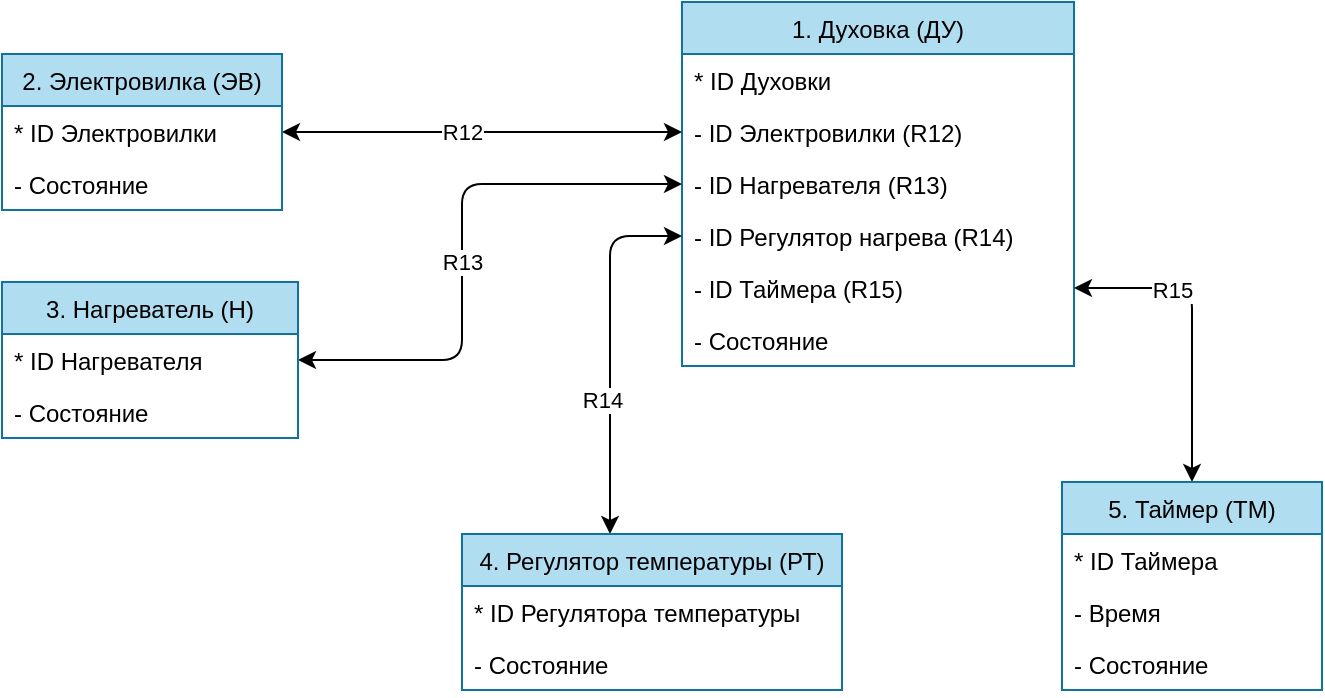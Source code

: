 <mxfile pages="5">
    <diagram id="BAfZD72lIiWhXa0TtDy-" name="Духовка ИМ">
        <mxGraphModel dx="734" dy="430" grid="1" gridSize="10" guides="1" tooltips="1" connect="1" arrows="1" fold="1" page="1" pageScale="1" pageWidth="827" pageHeight="1169" background="#FFFFFF" math="0" shadow="0">
            <root>
                <mxCell id="0"/>
                <mxCell id="1" parent="0"/>
                <mxCell id="Bxg4SAk7QioH_1-MqU8l-1" value="1. Духовка (ДУ)" style="swimlane;fontStyle=0;childLayout=stackLayout;horizontal=1;startSize=26;fillColor=#b1ddf0;horizontalStack=0;resizeParent=1;resizeParentMax=0;resizeLast=0;collapsible=1;marginBottom=0;strokeColor=#10739e;" parent="1" vertex="1">
                    <mxGeometry x="360" y="40" width="196" height="182" as="geometry"/>
                </mxCell>
                <mxCell id="Bxg4SAk7QioH_1-MqU8l-2" value="* ID Духовки" style="text;strokeColor=none;fillColor=none;align=left;verticalAlign=top;spacingLeft=4;spacingRight=4;overflow=hidden;rotatable=0;points=[[0,0.5],[1,0.5]];portConstraint=eastwest;" parent="Bxg4SAk7QioH_1-MqU8l-1" vertex="1">
                    <mxGeometry y="26" width="196" height="26" as="geometry"/>
                </mxCell>
                <mxCell id="Bxg4SAk7QioH_1-MqU8l-3" value="- ID Электровилки (R12)" style="text;strokeColor=none;fillColor=none;align=left;verticalAlign=top;spacingLeft=4;spacingRight=4;overflow=hidden;rotatable=0;points=[[0,0.5],[1,0.5]];portConstraint=eastwest;" parent="Bxg4SAk7QioH_1-MqU8l-1" vertex="1">
                    <mxGeometry y="52" width="196" height="26" as="geometry"/>
                </mxCell>
                <mxCell id="Bxg4SAk7QioH_1-MqU8l-36" value="- ID Нагревателя (R13)" style="text;strokeColor=none;fillColor=none;align=left;verticalAlign=top;spacingLeft=4;spacingRight=4;overflow=hidden;rotatable=0;points=[[0,0.5],[1,0.5]];portConstraint=eastwest;" parent="Bxg4SAk7QioH_1-MqU8l-1" vertex="1">
                    <mxGeometry y="78" width="196" height="26" as="geometry"/>
                </mxCell>
                <mxCell id="Bxg4SAk7QioH_1-MqU8l-4" value="- ID Регулятор нагрева (R14)" style="text;strokeColor=none;fillColor=none;align=left;verticalAlign=top;spacingLeft=4;spacingRight=4;overflow=hidden;rotatable=0;points=[[0,0.5],[1,0.5]];portConstraint=eastwest;" parent="Bxg4SAk7QioH_1-MqU8l-1" vertex="1">
                    <mxGeometry y="104" width="196" height="26" as="geometry"/>
                </mxCell>
                <mxCell id="Bxg4SAk7QioH_1-MqU8l-37" value="- ID Таймера (R15)" style="text;strokeColor=none;fillColor=none;align=left;verticalAlign=top;spacingLeft=4;spacingRight=4;overflow=hidden;rotatable=0;points=[[0,0.5],[1,0.5]];portConstraint=eastwest;" parent="Bxg4SAk7QioH_1-MqU8l-1" vertex="1">
                    <mxGeometry y="130" width="196" height="26" as="geometry"/>
                </mxCell>
                <mxCell id="-iDoBAoBr8smOl4_uLUE-1" value="- Состояние" style="text;strokeColor=none;fillColor=none;align=left;verticalAlign=top;spacingLeft=4;spacingRight=4;overflow=hidden;rotatable=0;points=[[0,0.5],[1,0.5]];portConstraint=eastwest;" parent="Bxg4SAk7QioH_1-MqU8l-1" vertex="1">
                    <mxGeometry y="156" width="196" height="26" as="geometry"/>
                </mxCell>
                <mxCell id="Bxg4SAk7QioH_1-MqU8l-38" style="edgeStyle=orthogonalEdgeStyle;orthogonalLoop=1;jettySize=auto;html=1;entryX=0;entryY=0.5;entryDx=0;entryDy=0;startArrow=classic;startFill=1;" parent="1" source="Bxg4SAk7QioH_1-MqU8l-6" target="Bxg4SAk7QioH_1-MqU8l-3" edge="1">
                    <mxGeometry relative="1" as="geometry"/>
                </mxCell>
                <mxCell id="Bxg4SAk7QioH_1-MqU8l-43" value="R12" style="edgeLabel;html=1;align=center;verticalAlign=middle;resizable=0;points=[];" parent="Bxg4SAk7QioH_1-MqU8l-38" vertex="1" connectable="0">
                    <mxGeometry x="-0.064" y="-63" relative="1" as="geometry">
                        <mxPoint x="-4" y="-63" as="offset"/>
                    </mxGeometry>
                </mxCell>
                <mxCell id="Bxg4SAk7QioH_1-MqU8l-6" value="2. Электровилка (ЭВ)" style="swimlane;fontStyle=0;childLayout=stackLayout;horizontal=1;startSize=26;fillColor=#b1ddf0;horizontalStack=0;resizeParent=1;resizeParentMax=0;resizeLast=0;collapsible=1;marginBottom=0;strokeColor=#10739e;" parent="1" vertex="1">
                    <mxGeometry x="20" y="66" width="140" height="78" as="geometry"/>
                </mxCell>
                <mxCell id="Bxg4SAk7QioH_1-MqU8l-7" value="* ID Электровилки" style="text;strokeColor=none;fillColor=none;align=left;verticalAlign=top;spacingLeft=4;spacingRight=4;overflow=hidden;rotatable=0;points=[[0,0.5],[1,0.5]];portConstraint=eastwest;" parent="Bxg4SAk7QioH_1-MqU8l-6" vertex="1">
                    <mxGeometry y="26" width="140" height="26" as="geometry"/>
                </mxCell>
                <mxCell id="Bxg4SAk7QioH_1-MqU8l-8" value="- Состояние" style="text;strokeColor=none;fillColor=none;align=left;verticalAlign=top;spacingLeft=4;spacingRight=4;overflow=hidden;rotatable=0;points=[[0,0.5],[1,0.5]];portConstraint=eastwest;" parent="Bxg4SAk7QioH_1-MqU8l-6" vertex="1">
                    <mxGeometry y="52" width="140" height="26" as="geometry"/>
                </mxCell>
                <mxCell id="Bxg4SAk7QioH_1-MqU8l-44" style="edgeStyle=orthogonalEdgeStyle;orthogonalLoop=1;jettySize=auto;html=1;entryX=0;entryY=0.5;entryDx=0;entryDy=0;startArrow=classic;startFill=1;" parent="1" source="Bxg4SAk7QioH_1-MqU8l-10" target="Bxg4SAk7QioH_1-MqU8l-36" edge="1">
                    <mxGeometry relative="1" as="geometry">
                        <Array as="points">
                            <mxPoint x="250" y="219"/>
                            <mxPoint x="250" y="131"/>
                        </Array>
                    </mxGeometry>
                </mxCell>
                <mxCell id="Bxg4SAk7QioH_1-MqU8l-45" value="R13" style="edgeLabel;html=1;align=center;verticalAlign=middle;resizable=0;points=[];" parent="Bxg4SAk7QioH_1-MqU8l-44" vertex="1" connectable="0">
                    <mxGeometry x="0.405" y="-48" relative="1" as="geometry">
                        <mxPoint x="-27" y="-9" as="offset"/>
                    </mxGeometry>
                </mxCell>
                <mxCell id="Bxg4SAk7QioH_1-MqU8l-10" value="3. Нагреватель (Н)" style="swimlane;fontStyle=0;childLayout=stackLayout;horizontal=1;startSize=26;fillColor=#b1ddf0;horizontalStack=0;resizeParent=1;resizeParentMax=0;resizeLast=0;collapsible=1;marginBottom=0;strokeColor=#10739e;" parent="1" vertex="1">
                    <mxGeometry x="20" y="180" width="148" height="78" as="geometry"/>
                </mxCell>
                <mxCell id="Bxg4SAk7QioH_1-MqU8l-11" value="* ID Нагревателя" style="text;strokeColor=none;fillColor=none;align=left;verticalAlign=top;spacingLeft=4;spacingRight=4;overflow=hidden;rotatable=0;points=[[0,0.5],[1,0.5]];portConstraint=eastwest;" parent="Bxg4SAk7QioH_1-MqU8l-10" vertex="1">
                    <mxGeometry y="26" width="148" height="26" as="geometry"/>
                </mxCell>
                <mxCell id="Bxg4SAk7QioH_1-MqU8l-12" value="- Состояние" style="text;strokeColor=none;fillColor=none;align=left;verticalAlign=top;spacingLeft=4;spacingRight=4;overflow=hidden;rotatable=0;points=[[0,0.5],[1,0.5]];portConstraint=eastwest;" parent="Bxg4SAk7QioH_1-MqU8l-10" vertex="1">
                    <mxGeometry y="52" width="148" height="26" as="geometry"/>
                </mxCell>
                <mxCell id="Bxg4SAk7QioH_1-MqU8l-46" style="edgeStyle=orthogonalEdgeStyle;orthogonalLoop=1;jettySize=auto;html=1;entryX=0;entryY=0.5;entryDx=0;entryDy=0;startArrow=classic;startFill=1;" parent="1" source="Bxg4SAk7QioH_1-MqU8l-14" target="Bxg4SAk7QioH_1-MqU8l-4" edge="1">
                    <mxGeometry relative="1" as="geometry">
                        <Array as="points">
                            <mxPoint x="324" y="157"/>
                        </Array>
                    </mxGeometry>
                </mxCell>
                <mxCell id="Bxg4SAk7QioH_1-MqU8l-47" value="R14" style="edgeLabel;html=1;align=center;verticalAlign=middle;resizable=0;points=[];" parent="Bxg4SAk7QioH_1-MqU8l-46" vertex="1" connectable="0">
                    <mxGeometry x="-0.299" relative="1" as="geometry">
                        <mxPoint x="-4" y="-2" as="offset"/>
                    </mxGeometry>
                </mxCell>
                <mxCell id="Bxg4SAk7QioH_1-MqU8l-50" style="edgeStyle=orthogonalEdgeStyle;orthogonalLoop=1;jettySize=auto;html=1;entryX=1;entryY=0.5;entryDx=0;entryDy=0;startArrow=classic;startFill=1;" parent="1" source="Bxg4SAk7QioH_1-MqU8l-30" target="Bxg4SAk7QioH_1-MqU8l-37" edge="1">
                    <mxGeometry relative="1" as="geometry"/>
                </mxCell>
                <mxCell id="Bxg4SAk7QioH_1-MqU8l-51" value="R15" style="edgeLabel;html=1;align=center;verticalAlign=middle;resizable=0;points=[];" parent="Bxg4SAk7QioH_1-MqU8l-50" vertex="1" connectable="0">
                    <mxGeometry x="0.228" relative="1" as="geometry">
                        <mxPoint x="-10" as="offset"/>
                    </mxGeometry>
                </mxCell>
                <mxCell id="Bxg4SAk7QioH_1-MqU8l-14" value="4. Регулятор температуры (РТ)" style="swimlane;fontStyle=0;childLayout=stackLayout;horizontal=1;startSize=26;fillColor=#b1ddf0;horizontalStack=0;resizeParent=1;resizeParentMax=0;resizeLast=0;collapsible=1;marginBottom=0;strokeColor=#10739e;" parent="1" vertex="1">
                    <mxGeometry x="250" y="306" width="190" height="78" as="geometry">
                        <mxRectangle x="240" y="280" width="180" height="26" as="alternateBounds"/>
                    </mxGeometry>
                </mxCell>
                <mxCell id="Bxg4SAk7QioH_1-MqU8l-15" value="* ID Регулятора температуры" style="text;strokeColor=none;fillColor=none;align=left;verticalAlign=top;spacingLeft=4;spacingRight=4;overflow=hidden;rotatable=0;points=[[0,0.5],[1,0.5]];portConstraint=eastwest;" parent="Bxg4SAk7QioH_1-MqU8l-14" vertex="1">
                    <mxGeometry y="26" width="190" height="26" as="geometry"/>
                </mxCell>
                <mxCell id="Bxg4SAk7QioH_1-MqU8l-16" value="- Состояние" style="text;strokeColor=none;fillColor=none;align=left;verticalAlign=top;spacingLeft=4;spacingRight=4;overflow=hidden;rotatable=0;points=[[0,0.5],[1,0.5]];portConstraint=eastwest;" parent="Bxg4SAk7QioH_1-MqU8l-14" vertex="1">
                    <mxGeometry y="52" width="190" height="26" as="geometry"/>
                </mxCell>
                <mxCell id="Bxg4SAk7QioH_1-MqU8l-30" value="5. Таймер (ТМ)" style="swimlane;fontStyle=0;childLayout=stackLayout;horizontal=1;startSize=26;fillColor=#b1ddf0;horizontalStack=0;resizeParent=1;resizeParentMax=0;resizeLast=0;collapsible=1;marginBottom=0;strokeColor=#10739e;" parent="1" vertex="1">
                    <mxGeometry x="550" y="280" width="130" height="104" as="geometry"/>
                </mxCell>
                <mxCell id="Bxg4SAk7QioH_1-MqU8l-31" value="* ID Таймера" style="text;strokeColor=none;fillColor=none;align=left;verticalAlign=top;spacingLeft=4;spacingRight=4;overflow=hidden;rotatable=0;points=[[0,0.5],[1,0.5]];portConstraint=eastwest;" parent="Bxg4SAk7QioH_1-MqU8l-30" vertex="1">
                    <mxGeometry y="26" width="130" height="26" as="geometry"/>
                </mxCell>
                <mxCell id="Bxg4SAk7QioH_1-MqU8l-32" value="- Время" style="text;strokeColor=none;fillColor=none;align=left;verticalAlign=top;spacingLeft=4;spacingRight=4;overflow=hidden;rotatable=0;points=[[0,0.5],[1,0.5]];portConstraint=eastwest;" parent="Bxg4SAk7QioH_1-MqU8l-30" vertex="1">
                    <mxGeometry y="52" width="130" height="26" as="geometry"/>
                </mxCell>
                <mxCell id="42nqaVoXZhNGfvrAsucc-1" value="- Состояние" style="text;strokeColor=none;fillColor=none;align=left;verticalAlign=top;spacingLeft=4;spacingRight=4;overflow=hidden;rotatable=0;points=[[0,0.5],[1,0.5]];portConstraint=eastwest;" parent="Bxg4SAk7QioH_1-MqU8l-30" vertex="1">
                    <mxGeometry y="78" width="130" height="26" as="geometry"/>
                </mxCell>
            </root>
        </mxGraphModel>
    </diagram>
    <diagram id="ebhZCT4FMkohqddJLS-g" name="Духовка ДПС">
        <mxGraphModel dx="2050" dy="717" grid="1" gridSize="10" guides="1" tooltips="1" connect="1" arrows="1" fold="1" page="1" pageScale="1" pageWidth="827" pageHeight="1169" math="0" shadow="0">
            <root>
                <mxCell id="WTVdDayBTQ0MTywDv6Mj-0"/>
                <mxCell id="WTVdDayBTQ0MTywDv6Mj-1" parent="WTVdDayBTQ0MTywDv6Mj-0"/>
                <mxCell id="Lncw49TM1H4KjZ_BzUi1-0" value="&lt;b style=&quot;font-size: 16px&quot;&gt;Духовка&lt;/b&gt;" style="text;html=1;align=center;verticalAlign=middle;resizable=0;points=[];autosize=1;fontSize=16;" parent="WTVdDayBTQ0MTywDv6Mj-1" vertex="1">
                    <mxGeometry x="173.5" y="20" width="80" height="20" as="geometry"/>
                </mxCell>
                <mxCell id="Lncw49TM1H4KjZ_BzUi1-1" value="1. Выключена" style="html=1;fillColor=#b1ddf0;strokeColor=#10739e;" parent="WTVdDayBTQ0MTywDv6Mj-1" vertex="1">
                    <mxGeometry x="270" y="145" width="131" height="30" as="geometry"/>
                </mxCell>
                <mxCell id="98ti1gU637mouh8DQ8eZ-12" style="edgeStyle=orthogonalEdgeStyle;curved=0;rounded=1;sketch=0;orthogonalLoop=1;jettySize=auto;html=1;exitX=0.75;exitY=0;exitDx=0;exitDy=0;entryX=1;entryY=0.25;entryDx=0;entryDy=0;fontSize=15;" parent="WTVdDayBTQ0MTywDv6Mj-1" source="Lncw49TM1H4KjZ_BzUi1-3" target="Lncw49TM1H4KjZ_BzUi1-1" edge="1">
                    <mxGeometry relative="1" as="geometry">
                        <Array as="points">
                            <mxPoint x="527" y="152"/>
                        </Array>
                    </mxGeometry>
                </mxCell>
                <mxCell id="98ti1gU637mouh8DQ8eZ-13" value="ДУ2" style="edgeLabel;html=1;align=center;verticalAlign=middle;resizable=0;points=[];fontSize=12;" parent="98ti1gU637mouh8DQ8eZ-12" vertex="1" connectable="0">
                    <mxGeometry x="-0.284" y="1" relative="1" as="geometry">
                        <mxPoint x="5" y="47" as="offset"/>
                    </mxGeometry>
                </mxCell>
                <mxCell id="hgGM4-Haj7C2qqy3yOSG-5" style="edgeStyle=none;orthogonalLoop=1;jettySize=auto;html=1;exitX=0.5;exitY=1;exitDx=0;exitDy=0;fontSize=12;" parent="WTVdDayBTQ0MTywDv6Mj-1" source="Lncw49TM1H4KjZ_BzUi1-3" target="b4PxU3jFzDO1NrmyhvWv-0" edge="1">
                    <mxGeometry relative="1" as="geometry">
                        <mxPoint x="401" y="397" as="targetPoint"/>
                        <Array as="points">
                            <mxPoint x="495" y="397"/>
                            <mxPoint x="220" y="397"/>
                            <mxPoint x="220" y="377"/>
                        </Array>
                    </mxGeometry>
                </mxCell>
                <mxCell id="hgGM4-Haj7C2qqy3yOSG-6" value="ДУ3" style="edgeLabel;html=1;align=center;verticalAlign=middle;resizable=0;points=[];fontSize=12;" parent="hgGM4-Haj7C2qqy3yOSG-5" vertex="1" connectable="0">
                    <mxGeometry x="-0.166" y="-1" relative="1" as="geometry">
                        <mxPoint x="-34" y="1" as="offset"/>
                    </mxGeometry>
                </mxCell>
                <mxCell id="Lncw49TM1H4KjZ_BzUi1-3" value="2. В режиме ожидания" style="html=1;fillColor=#b1ddf0;strokeColor=#10739e;" parent="WTVdDayBTQ0MTywDv6Mj-1" vertex="1">
                    <mxGeometry x="429" y="309" width="131" height="30" as="geometry"/>
                </mxCell>
                <mxCell id="Lncw49TM1H4KjZ_BzUi1-13" value="&lt;b&gt;ДУ1:&lt;/b&gt;&amp;nbsp;Подключить в сеть" style="text;html=1;align=left;verticalAlign=middle;resizable=0;points=[];autosize=1;" parent="WTVdDayBTQ0MTywDv6Mj-1" vertex="1">
                    <mxGeometry x="606" y="24" width="150" height="20" as="geometry"/>
                </mxCell>
                <mxCell id="Lncw49TM1H4KjZ_BzUi1-14" value="&lt;b&gt;ДУ2:&lt;/b&gt;&amp;nbsp;Выключить из сети" style="text;html=1;align=left;verticalAlign=middle;resizable=0;points=[];autosize=1;" parent="WTVdDayBTQ0MTywDv6Mj-1" vertex="1">
                    <mxGeometry x="604.5" y="44" width="150" height="20" as="geometry"/>
                </mxCell>
                <mxCell id="Lncw49TM1H4KjZ_BzUi1-18" value="&lt;b&gt;ДУ3:&lt;/b&gt;&amp;nbsp;Установить температуру" style="text;html=1;align=left;verticalAlign=middle;resizable=0;points=[];autosize=1;" parent="WTVdDayBTQ0MTywDv6Mj-1" vertex="1">
                    <mxGeometry x="604.5" y="64" width="180" height="20" as="geometry"/>
                </mxCell>
                <mxCell id="b4PxU3jFzDO1NrmyhvWv-9" style="edgeStyle=orthogonalEdgeStyle;rounded=0;orthogonalLoop=1;jettySize=auto;html=1;startArrow=none;startFill=0;endArrow=classic;endFill=1;entryX=0;entryY=0.5;entryDx=0;entryDy=0;" parent="WTVdDayBTQ0MTywDv6Mj-1" source="b4PxU3jFzDO1NrmyhvWv-0" edge="1" target="Lncw49TM1H4KjZ_BzUi1-3">
                    <mxGeometry relative="1" as="geometry">
                        <mxPoint x="429" y="292" as="targetPoint"/>
                        <Array as="points">
                            <mxPoint x="230" y="324"/>
                        </Array>
                    </mxGeometry>
                </mxCell>
                <mxCell id="hgGM4-Haj7C2qqy3yOSG-8" value="ДУ4" style="edgeLabel;html=1;align=center;verticalAlign=middle;resizable=0;points=[];fontSize=12;" parent="b4PxU3jFzDO1NrmyhvWv-9" vertex="1" connectable="0">
                    <mxGeometry x="-0.05" relative="1" as="geometry">
                        <mxPoint x="-64" as="offset"/>
                    </mxGeometry>
                </mxCell>
                <mxCell id="hgGM4-Haj7C2qqy3yOSG-11" style="edgeStyle=none;orthogonalLoop=1;jettySize=auto;html=1;exitX=0.5;exitY=0;exitDx=0;exitDy=0;fontSize=12;" parent="WTVdDayBTQ0MTywDv6Mj-1" source="b4PxU3jFzDO1NrmyhvWv-0" edge="1">
                    <mxGeometry relative="1" as="geometry">
                        <Array as="points">
                            <mxPoint x="160" y="170"/>
                        </Array>
                        <mxPoint x="270" y="170" as="targetPoint"/>
                    </mxGeometry>
                </mxCell>
                <mxCell id="hgGM4-Haj7C2qqy3yOSG-12" value="ДУ2" style="edgeLabel;html=1;align=center;verticalAlign=middle;resizable=0;points=[];fontSize=12;" parent="hgGM4-Haj7C2qqy3yOSG-11" vertex="1" connectable="0">
                    <mxGeometry x="-0.078" y="-1" relative="1" as="geometry">
                        <mxPoint x="-7" y="29" as="offset"/>
                    </mxGeometry>
                </mxCell>
                <mxCell id="b4PxU3jFzDO1NrmyhvWv-0" value="3. В процессе приготовления" style="html=1;fillColor=#b1ddf0;strokeColor=#10739e;" parent="WTVdDayBTQ0MTywDv6Mj-1" vertex="1">
                    <mxGeometry x="70" y="347" width="180" height="30" as="geometry"/>
                </mxCell>
                <mxCell id="b4PxU3jFzDO1NrmyhvWv-5" value="&lt;b&gt;ДУ4: &lt;/b&gt;Выключить регулятор нагрева" style="text;html=1;align=left;verticalAlign=middle;resizable=0;points=[];autosize=1;" parent="WTVdDayBTQ0MTywDv6Mj-1" vertex="1">
                    <mxGeometry x="604.5" y="84" width="210" height="20" as="geometry"/>
                </mxCell>
                <mxCell id="FIxSSlmuzdaev1VPEtYf-8" value="&lt;table border=&quot;1&quot; width=&quot;100%&quot; style=&quot;width: 100% ; height: 100% ; border-collapse: collapse&quot;&gt;&lt;tbody&gt;&lt;tr&gt;&lt;td&gt;&lt;b&gt;№&lt;/b&gt;&lt;/td&gt;&lt;td&gt;&lt;b&gt;ДУ1&lt;/b&gt;&lt;/td&gt;&lt;td&gt;&lt;b&gt;ДУ2&lt;/b&gt;&lt;/td&gt;&lt;td&gt;&lt;b&gt;ДУ3&lt;/b&gt;&lt;/td&gt;&lt;td&gt;&lt;b&gt;ДУ4&lt;/b&gt;&lt;/td&gt;&lt;td&gt;&lt;b&gt;ДУ5&lt;/b&gt;&lt;/td&gt;&lt;td&gt;&lt;b&gt;ДУ6&lt;/b&gt;&lt;/td&gt;&lt;td&gt;&lt;b&gt;ДУ7&lt;/b&gt;&lt;/td&gt;&lt;td&gt;&lt;b&gt;ДУ8&lt;/b&gt;&lt;/td&gt;&lt;td&gt;&lt;b&gt;ДУ9&lt;/b&gt;&lt;/td&gt;&lt;/tr&gt;&lt;tr&gt;&lt;td&gt;&lt;b&gt;1&lt;/b&gt;&lt;/td&gt;&lt;td&gt;2&lt;/td&gt;&lt;td&gt;-&lt;/td&gt;&lt;td&gt;-&lt;/td&gt;&lt;td&gt;-&lt;/td&gt;&lt;td&gt;-&lt;/td&gt;&lt;td&gt;-&lt;/td&gt;&lt;td&gt;-&lt;/td&gt;&lt;td&gt;5&lt;/td&gt;&lt;td&gt;-&lt;/td&gt;&lt;/tr&gt;&lt;tr&gt;&lt;td&gt;&lt;b&gt;2&lt;/b&gt;&lt;/td&gt;&lt;td&gt;-&lt;/td&gt;&lt;td&gt;1&lt;/td&gt;&lt;td&gt;3&lt;/td&gt;&lt;td&gt;-&lt;/td&gt;&lt;td&gt;-&lt;/td&gt;&lt;td&gt;-&lt;/td&gt;&lt;td&gt;-&lt;/td&gt;&lt;td&gt;-&lt;/td&gt;&lt;td&gt;-&lt;/td&gt;&lt;/tr&gt;&lt;tr&gt;&lt;td&gt;&lt;b&gt;3&lt;/b&gt;&lt;/td&gt;&lt;td&gt;-&lt;/td&gt;&lt;td&gt;1&lt;/td&gt;&lt;td&gt;3&lt;/td&gt;&lt;td&gt;2&lt;/td&gt;&lt;td&gt;4&lt;/td&gt;&lt;td&gt;-&lt;/td&gt;&lt;td&gt;-&lt;/td&gt;&lt;td&gt;-&lt;/td&gt;&lt;td&gt;-&lt;/td&gt;&lt;/tr&gt;&lt;tr&gt;&lt;td&gt;&lt;b&gt;4&lt;/b&gt;&lt;/td&gt;&lt;td&gt;-&lt;/td&gt;&lt;td&gt;1&lt;/td&gt;&lt;td&gt;-&lt;/td&gt;&lt;td&gt;-&lt;/td&gt;&lt;td&gt;4&lt;/td&gt;&lt;td&gt;2&lt;/td&gt;&lt;td&gt;3&lt;/td&gt;&lt;td&gt;-&lt;/td&gt;&lt;td&gt;-&lt;/td&gt;&lt;/tr&gt;&lt;tr&gt;&lt;td&gt;&lt;b&gt;5&lt;/b&gt;&lt;/td&gt;&lt;td&gt;-&lt;/td&gt;&lt;td&gt;-&lt;/td&gt;&lt;td&gt;-&lt;/td&gt;&lt;td&gt;-&lt;/td&gt;&lt;td&gt;-&lt;/td&gt;&lt;td&gt;-&lt;/td&gt;&lt;td&gt;-&lt;/td&gt;&lt;td&gt;-&lt;/td&gt;&lt;td&gt;-&lt;/td&gt;&lt;/tr&gt;&lt;tr&gt;&lt;td&gt;&lt;b&gt;6&lt;/b&gt;&lt;/td&gt;&lt;td&gt;-&lt;/td&gt;&lt;td&gt;-&lt;/td&gt;&lt;td&gt;-&lt;/td&gt;&lt;td&gt;-&lt;/td&gt;&lt;td&gt;-&lt;/td&gt;&lt;td&gt;-&lt;/td&gt;&lt;td&gt;-&lt;/td&gt;&lt;td&gt;-&lt;/td&gt;&lt;td&gt;2&lt;/td&gt;&lt;/tr&gt;&lt;/tbody&gt;&lt;/table&gt;" style="text;html=1;strokeColor=none;fillColor=none;overflow=fill;align=center;rounded=0;labelBorderColor=#000000;" parent="WTVdDayBTQ0MTywDv6Mj-1" vertex="1">
                    <mxGeometry x="600" y="225" width="280" height="140" as="geometry"/>
                </mxCell>
                <mxCell id="M693_9Bd0WQ16jZkxc2S-0" value="&lt;b style=&quot;font-size: 16px;&quot;&gt;Электровилка&lt;/b&gt;" style="text;html=1;align=center;verticalAlign=middle;resizable=0;points=[];autosize=1;fontSize=16;" parent="WTVdDayBTQ0MTywDv6Mj-1" vertex="1">
                    <mxGeometry x="70" y="430" width="130" height="20" as="geometry"/>
                </mxCell>
                <mxCell id="M693_9Bd0WQ16jZkxc2S-4" style="edgeStyle=orthogonalEdgeStyle;rounded=0;orthogonalLoop=1;jettySize=auto;html=1;exitX=0.25;exitY=1;exitDx=0;exitDy=0;startArrow=none;startFill=0;endArrow=classic;endFill=1;entryX=0.25;entryY=0;entryDx=0;entryDy=0;" parent="WTVdDayBTQ0MTywDv6Mj-1" source="M693_9Bd0WQ16jZkxc2S-2" target="M693_9Bd0WQ16jZkxc2S-3" edge="1">
                    <mxGeometry relative="1" as="geometry">
                        <Array as="points">
                            <mxPoint x="110" y="540"/>
                            <mxPoint x="110" y="580"/>
                        </Array>
                        <mxPoint x="120" y="580" as="targetPoint"/>
                    </mxGeometry>
                </mxCell>
                <mxCell id="M693_9Bd0WQ16jZkxc2S-7" value="ЭВ1" style="edgeLabel;html=1;align=center;verticalAlign=middle;resizable=0;points=[];" parent="M693_9Bd0WQ16jZkxc2S-4" vertex="1" connectable="0">
                    <mxGeometry x="-0.214" y="9" relative="1" as="geometry">
                        <mxPoint x="-26" as="offset"/>
                    </mxGeometry>
                </mxCell>
                <mxCell id="M693_9Bd0WQ16jZkxc2S-2" value="1. Выключена из сети" style="html=1;fillColor=#b1ddf0;strokeColor=#10739e;" parent="WTVdDayBTQ0MTywDv6Mj-1" vertex="1">
                    <mxGeometry x="74" y="510" width="143" height="30" as="geometry"/>
                </mxCell>
                <mxCell id="M693_9Bd0WQ16jZkxc2S-5" style="edgeStyle=orthogonalEdgeStyle;rounded=0;orthogonalLoop=1;jettySize=auto;html=1;exitX=0.75;exitY=0;exitDx=0;exitDy=0;entryX=0.75;entryY=1;entryDx=0;entryDy=0;startArrow=none;startFill=0;endArrow=classic;endFill=1;" parent="WTVdDayBTQ0MTywDv6Mj-1" source="M693_9Bd0WQ16jZkxc2S-3" target="M693_9Bd0WQ16jZkxc2S-2" edge="1">
                    <mxGeometry relative="1" as="geometry">
                        <Array as="points">
                            <mxPoint x="181" y="590"/>
                            <mxPoint x="181" y="590"/>
                            <mxPoint x="181" y="560"/>
                            <mxPoint x="181" y="560"/>
                        </Array>
                    </mxGeometry>
                </mxCell>
                <mxCell id="M693_9Bd0WQ16jZkxc2S-8" value="ЭВ2" style="edgeLabel;html=1;align=center;verticalAlign=middle;resizable=0;points=[];" parent="M693_9Bd0WQ16jZkxc2S-5" vertex="1" connectable="0">
                    <mxGeometry x="0.092" y="1" relative="1" as="geometry">
                        <mxPoint x="19" y="-2" as="offset"/>
                    </mxGeometry>
                </mxCell>
                <mxCell id="M693_9Bd0WQ16jZkxc2S-3" value="2. Включена в сеть" style="html=1;fillColor=#b1ddf0;strokeColor=#10739e;" parent="WTVdDayBTQ0MTywDv6Mj-1" vertex="1">
                    <mxGeometry x="74" y="600" width="143" height="30" as="geometry"/>
                </mxCell>
                <mxCell id="M693_9Bd0WQ16jZkxc2S-9" value="&lt;b&gt;ЭВ1:&lt;/b&gt;&amp;nbsp;Питание подается" style="text;html=1;align=left;verticalAlign=middle;resizable=0;points=[];autosize=1;" parent="WTVdDayBTQ0MTywDv6Mj-1" vertex="1">
                    <mxGeometry x="189.5" y="680" width="150" height="20" as="geometry"/>
                </mxCell>
                <mxCell id="M693_9Bd0WQ16jZkxc2S-10" value="&lt;b&gt;ЭВ2&lt;/b&gt;: Питание не подается" style="text;html=1;align=left;verticalAlign=middle;resizable=0;points=[];autosize=1;" parent="WTVdDayBTQ0MTywDv6Mj-1" vertex="1">
                    <mxGeometry x="190.5" y="710" width="160" height="20" as="geometry"/>
                </mxCell>
                <mxCell id="M693_9Bd0WQ16jZkxc2S-11" value="&lt;table border=&quot;1&quot; width=&quot;100%&quot; style=&quot;width: 100% ; height: 100% ; border-collapse: collapse&quot;&gt;&lt;tbody&gt;&lt;tr&gt;&lt;td&gt;&lt;b&gt;№&lt;/b&gt;&lt;/td&gt;&lt;td&gt;&lt;b&gt;ЭВ1&lt;/b&gt;&lt;/td&gt;&lt;td&gt;&lt;b&gt;ЭВ2&lt;/b&gt;&lt;/td&gt;&lt;/tr&gt;&lt;tr&gt;&lt;td&gt;&lt;b&gt;1&lt;/b&gt;&lt;/td&gt;&lt;td&gt;2&lt;/td&gt;&lt;td&gt;-&lt;/td&gt;&lt;/tr&gt;&lt;tr&gt;&lt;td&gt;&lt;b&gt;2&lt;/b&gt;&lt;/td&gt;&lt;td&gt;-&lt;/td&gt;&lt;td&gt;1&lt;/td&gt;&lt;/tr&gt;&lt;/tbody&gt;&lt;/table&gt;" style="text;html=1;strokeColor=none;fillColor=none;overflow=fill;align=center;" parent="WTVdDayBTQ0MTywDv6Mj-1" vertex="1">
                    <mxGeometry x="42.5" y="672.5" width="127.5" height="67.5" as="geometry"/>
                </mxCell>
                <mxCell id="0vffr-KFjJddq6IPub8_-0" value="&lt;b style=&quot;font-size: 16px;&quot;&gt;Нагреватель&lt;/b&gt;" style="text;html=1;align=center;verticalAlign=middle;resizable=0;points=[];autosize=1;fontSize=16;" parent="WTVdDayBTQ0MTywDv6Mj-1" vertex="1">
                    <mxGeometry x="564.5" y="420" width="120" height="20" as="geometry"/>
                </mxCell>
                <mxCell id="cLGsa8kHE7V3eEpcV2YQ-0" value="&lt;b style=&quot;font-size: 16px&quot;&gt;Регулятор температуры&lt;/b&gt;" style="text;html=1;align=center;verticalAlign=middle;resizable=0;points=[];autosize=1;fontSize=16;" parent="WTVdDayBTQ0MTywDv6Mj-1" vertex="1">
                    <mxGeometry x="362" y="780" width="210" height="20" as="geometry"/>
                </mxCell>
                <mxCell id="ed72BDYkx698F_OWr5iG-0" value="&lt;b style=&quot;font-size: 16px;&quot;&gt;Таймер&lt;/b&gt;" style="text;html=1;align=center;verticalAlign=middle;resizable=0;points=[];autosize=1;fontSize=16;" parent="WTVdDayBTQ0MTywDv6Mj-1" vertex="1">
                    <mxGeometry x="127" y="1260" width="70" height="20" as="geometry"/>
                </mxCell>
                <mxCell id="ed72BDYkx698F_OWr5iG-1" style="edgeStyle=orthogonalEdgeStyle;rounded=0;orthogonalLoop=1;jettySize=auto;html=1;exitX=0.5;exitY=0;exitDx=0;exitDy=0;startArrow=classic;startFill=1;endArrow=none;endFill=0;" parent="WTVdDayBTQ0MTywDv6Mj-1" source="ed72BDYkx698F_OWr5iG-4" edge="1">
                    <mxGeometry relative="1" as="geometry">
                        <mxPoint x="162" y="1300" as="targetPoint"/>
                    </mxGeometry>
                </mxCell>
                <mxCell id="ed72BDYkx698F_OWr5iG-2" style="edgeStyle=orthogonalEdgeStyle;rounded=0;orthogonalLoop=1;jettySize=auto;html=1;exitX=1;exitY=0.25;exitDx=0;exitDy=0;entryX=0;entryY=0.25;entryDx=0;entryDy=0;startArrow=none;startFill=0;endArrow=classic;endFill=1;" parent="WTVdDayBTQ0MTywDv6Mj-1" source="ed72BDYkx698F_OWr5iG-4" target="ed72BDYkx698F_OWr5iG-7" edge="1">
                    <mxGeometry relative="1" as="geometry">
                        <Array as="points">
                            <mxPoint x="217" y="1359"/>
                            <mxPoint x="347" y="1359"/>
                        </Array>
                    </mxGeometry>
                </mxCell>
                <mxCell id="ed72BDYkx698F_OWr5iG-3" value="ТМ1" style="edgeLabel;html=1;align=center;verticalAlign=middle;resizable=0;points=[];" parent="ed72BDYkx698F_OWr5iG-2" vertex="1" connectable="0">
                    <mxGeometry x="-0.214" y="9" relative="1" as="geometry">
                        <mxPoint x="-34" as="offset"/>
                    </mxGeometry>
                </mxCell>
                <mxCell id="ed72BDYkx698F_OWr5iG-4" value="1. Сброшен" style="html=1;fillColor=#b1ddf0;strokeColor=#10739e;" parent="WTVdDayBTQ0MTywDv6Mj-1" vertex="1">
                    <mxGeometry x="107" y="1350" width="110" height="30" as="geometry"/>
                </mxCell>
                <mxCell id="ed72BDYkx698F_OWr5iG-5" style="edgeStyle=orthogonalEdgeStyle;rounded=0;orthogonalLoop=1;jettySize=auto;html=1;exitX=0;exitY=0.75;exitDx=0;exitDy=0;entryX=1;entryY=0.75;entryDx=0;entryDy=0;startArrow=none;startFill=0;endArrow=classic;endFill=1;" parent="WTVdDayBTQ0MTywDv6Mj-1" source="ed72BDYkx698F_OWr5iG-7" target="ed72BDYkx698F_OWr5iG-4" edge="1">
                    <mxGeometry relative="1" as="geometry">
                        <Array as="points">
                            <mxPoint x="357" y="1373"/>
                            <mxPoint x="217" y="1373"/>
                        </Array>
                    </mxGeometry>
                </mxCell>
                <mxCell id="ed72BDYkx698F_OWr5iG-6" value="ТМ2" style="edgeLabel;html=1;align=center;verticalAlign=middle;resizable=0;points=[];" parent="ed72BDYkx698F_OWr5iG-5" vertex="1" connectable="0">
                    <mxGeometry x="0.092" y="1" relative="1" as="geometry">
                        <mxPoint x="40" y="6" as="offset"/>
                    </mxGeometry>
                </mxCell>
                <mxCell id="mELa6HacjAUEjYhnBwNs-0" style="edgeStyle=none;orthogonalLoop=1;jettySize=auto;html=1;exitX=0.25;exitY=0;exitDx=0;exitDy=0;fontSize=12;entryX=0.75;entryY=0;entryDx=0;entryDy=0;" parent="WTVdDayBTQ0MTywDv6Mj-1" source="ed72BDYkx698F_OWr5iG-7" target="ed72BDYkx698F_OWr5iG-7" edge="1">
                    <mxGeometry relative="1" as="geometry">
                        <mxPoint x="417" y="1320" as="targetPoint"/>
                        <Array as="points">
                            <mxPoint x="384" y="1330"/>
                            <mxPoint x="440" y="1330"/>
                        </Array>
                    </mxGeometry>
                </mxCell>
                <mxCell id="mELa6HacjAUEjYhnBwNs-1" value="ТМ1" style="edgeLabel;html=1;align=center;verticalAlign=middle;resizable=0;points=[];fontSize=12;" parent="mELa6HacjAUEjYhnBwNs-0" vertex="1" connectable="0">
                    <mxGeometry x="-0.18" relative="1" as="geometry">
                        <mxPoint x="8" y="-10" as="offset"/>
                    </mxGeometry>
                </mxCell>
                <mxCell id="mELa6HacjAUEjYhnBwNs-5" style="edgeStyle=none;orthogonalLoop=1;jettySize=auto;html=1;exitX=0.5;exitY=1;exitDx=0;exitDy=0;entryX=0.5;entryY=0;entryDx=0;entryDy=0;fontSize=12;" parent="WTVdDayBTQ0MTywDv6Mj-1" source="ed72BDYkx698F_OWr5iG-7" target="ed72BDYkx698F_OWr5iG-11" edge="1">
                    <mxGeometry relative="1" as="geometry"/>
                </mxCell>
                <mxCell id="mELa6HacjAUEjYhnBwNs-9" value="&lt;font style=&quot;font-size: 12px&quot;&gt;ТМ3&lt;/font&gt;" style="edgeLabel;html=1;align=center;verticalAlign=middle;resizable=0;points=[];fontSize=16;" parent="mELa6HacjAUEjYhnBwNs-5" vertex="1" connectable="0">
                    <mxGeometry x="-0.131" y="2" relative="1" as="geometry">
                        <mxPoint x="17" y="-39" as="offset"/>
                    </mxGeometry>
                </mxCell>
                <mxCell id="ed72BDYkx698F_OWr5iG-7" value="2. Установлен" style="html=1;fillColor=#b1ddf0;strokeColor=#10739e;" parent="WTVdDayBTQ0MTywDv6Mj-1" vertex="1">
                    <mxGeometry x="357" y="1350" width="110" height="34" as="geometry"/>
                </mxCell>
                <mxCell id="ed72BDYkx698F_OWr5iG-8" value="&lt;b&gt;ТМ1:&lt;/b&gt; Установить" style="text;html=1;align=left;verticalAlign=middle;resizable=0;points=[];autosize=1;" parent="WTVdDayBTQ0MTywDv6Mj-1" vertex="1">
                    <mxGeometry x="584.5" y="1300" width="110" height="20" as="geometry"/>
                </mxCell>
                <mxCell id="ed72BDYkx698F_OWr5iG-9" value="&lt;b&gt;ТМ2:&lt;/b&gt; Сбросить" style="text;html=1;align=left;verticalAlign=middle;resizable=0;points=[];autosize=1;" parent="WTVdDayBTQ0MTywDv6Mj-1" vertex="1">
                    <mxGeometry x="584.5" y="1320" width="100" height="20" as="geometry"/>
                </mxCell>
                <mxCell id="MZdWhIfB51AL_46SsiLZ-1" value="ТМ4" style="edgeStyle=orthogonalEdgeStyle;rounded=0;orthogonalLoop=1;jettySize=auto;html=1;exitX=0;exitY=0.5;exitDx=0;exitDy=0;entryX=1;entryY=0.5;entryDx=0;entryDy=0;startArrow=none;startFill=0;endArrow=classic;endFill=1;" parent="WTVdDayBTQ0MTywDv6Mj-1" source="ed72BDYkx698F_OWr5iG-11" target="ed72BDYkx698F_OWr5iG-12" edge="1">
                    <mxGeometry x="-0.636" y="-15" relative="1" as="geometry">
                        <mxPoint as="offset"/>
                    </mxGeometry>
                </mxCell>
                <mxCell id="MZdWhIfB51AL_46SsiLZ-3" value="ТМ2" style="edgeStyle=orthogonalEdgeStyle;rounded=0;orthogonalLoop=1;jettySize=auto;html=1;exitX=0.25;exitY=0;exitDx=0;exitDy=0;startArrow=none;startFill=0;endArrow=classic;endFill=1;entryX=0.75;entryY=1;entryDx=0;entryDy=0;" parent="WTVdDayBTQ0MTywDv6Mj-1" source="ed72BDYkx698F_OWr5iG-11" target="ed72BDYkx698F_OWr5iG-4" edge="1">
                    <mxGeometry x="-0.814" y="12" relative="1" as="geometry">
                        <mxPoint x="227" y="1410" as="targetPoint"/>
                        <Array as="points">
                            <mxPoint x="382" y="1445"/>
                            <mxPoint x="190" y="1445"/>
                        </Array>
                        <mxPoint as="offset"/>
                    </mxGeometry>
                </mxCell>
                <mxCell id="qhQN7O6jG8hze2QKtxBv-0" style="edgeStyle=none;orthogonalLoop=1;jettySize=auto;html=1;exitX=0.75;exitY=1;exitDx=0;exitDy=0;fontSize=16;entryX=0.25;entryY=1;entryDx=0;entryDy=0;" parent="WTVdDayBTQ0MTywDv6Mj-1" source="ed72BDYkx698F_OWr5iG-11" target="ed72BDYkx698F_OWr5iG-11" edge="1">
                    <mxGeometry relative="1" as="geometry">
                        <mxPoint x="390" y="1560" as="targetPoint"/>
                        <Array as="points">
                            <mxPoint x="439" y="1560"/>
                            <mxPoint x="400" y="1560"/>
                            <mxPoint x="382" y="1560"/>
                        </Array>
                    </mxGeometry>
                </mxCell>
                <mxCell id="qhQN7O6jG8hze2QKtxBv-1" value="ТМ3" style="edgeLabel;html=1;align=center;verticalAlign=middle;resizable=0;points=[];fontSize=12;" parent="qhQN7O6jG8hze2QKtxBv-0" vertex="1" connectable="0">
                    <mxGeometry x="0.045" y="-1" relative="1" as="geometry">
                        <mxPoint as="offset"/>
                    </mxGeometry>
                </mxCell>
                <mxCell id="ed72BDYkx698F_OWr5iG-11" value="3. Отсчет времени" style="html=1;fillColor=#b1ddf0;strokeColor=#10739e;" parent="WTVdDayBTQ0MTywDv6Mj-1" vertex="1">
                    <mxGeometry x="354" y="1510" width="113" height="30" as="geometry"/>
                </mxCell>
                <mxCell id="MZdWhIfB51AL_46SsiLZ-2" value="ТМ2" style="edgeStyle=orthogonalEdgeStyle;rounded=0;orthogonalLoop=1;jettySize=auto;html=1;startArrow=none;startFill=0;endArrow=classic;endFill=1;entryX=0.5;entryY=1;entryDx=0;entryDy=0;exitX=0.5;exitY=0;exitDx=0;exitDy=0;" parent="WTVdDayBTQ0MTywDv6Mj-1" source="ed72BDYkx698F_OWr5iG-12" target="ed72BDYkx698F_OWr5iG-4" edge="1">
                    <mxGeometry x="-0.726" y="15" relative="1" as="geometry">
                        <mxPoint x="127" y="1480" as="sourcePoint"/>
                        <mxPoint x="157" y="1400" as="targetPoint"/>
                        <Array as="points">
                            <mxPoint x="162" y="1508"/>
                        </Array>
                        <mxPoint as="offset"/>
                    </mxGeometry>
                </mxCell>
                <mxCell id="ed72BDYkx698F_OWr5iG-12" value="4. Подача сигнала" style="html=1;fillColor=#b1ddf0;strokeColor=#10739e;" parent="WTVdDayBTQ0MTywDv6Mj-1" vertex="1">
                    <mxGeometry x="102" y="1507.5" width="120" height="35" as="geometry"/>
                </mxCell>
                <mxCell id="MZdWhIfB51AL_46SsiLZ-4" value="&lt;b&gt;ТМ3: &lt;/b&gt;Тик" style="text;html=1;align=left;verticalAlign=middle;resizable=0;points=[];autosize=1;" parent="WTVdDayBTQ0MTywDv6Mj-1" vertex="1">
                    <mxGeometry x="584.5" y="1340" width="70" height="20" as="geometry"/>
                </mxCell>
                <mxCell id="MZdWhIfB51AL_46SsiLZ-6" value="&lt;b&gt;ТМ4: &lt;/b&gt;Время истекло" style="text;html=1;align=left;verticalAlign=middle;resizable=0;points=[];autosize=1;" parent="WTVdDayBTQ0MTywDv6Mj-1" vertex="1">
                    <mxGeometry x="584.5" y="1360" width="130" height="20" as="geometry"/>
                </mxCell>
                <mxCell id="MZdWhIfB51AL_46SsiLZ-8" value="&lt;table border=&quot;1&quot; width=&quot;100%&quot; style=&quot;width: 100% ; height: 100% ; border-collapse: collapse&quot;&gt;&lt;tbody&gt;&lt;tr&gt;&lt;td&gt;&lt;b&gt;№&lt;/b&gt;&lt;/td&gt;&lt;td&gt;&lt;b&gt;ТМ1&lt;/b&gt;&lt;/td&gt;&lt;td&gt;&lt;b&gt;ТМ2&lt;/b&gt;&lt;/td&gt;&lt;td&gt;&lt;b&gt;ТМ3&lt;/b&gt;&lt;/td&gt;&lt;td&gt;&lt;b&gt;ТМ4&lt;/b&gt;&lt;/td&gt;&lt;td&gt;&lt;b&gt;ТМ5&lt;/b&gt;&lt;/td&gt;&lt;/tr&gt;&lt;tr&gt;&lt;td&gt;&lt;b&gt;1&lt;/b&gt;&lt;/td&gt;&lt;td&gt;2&lt;/td&gt;&lt;td&gt;-&lt;/td&gt;&lt;td&gt;-&lt;/td&gt;&lt;td&gt;-&lt;/td&gt;&lt;td&gt;5&lt;/td&gt;&lt;/tr&gt;&lt;tr&gt;&lt;td&gt;&lt;b&gt;2&lt;/b&gt;&lt;/td&gt;&lt;td&gt;2&lt;br&gt;&lt;/td&gt;&lt;td&gt;1&lt;/td&gt;&lt;td&gt;3&lt;/td&gt;&lt;td&gt;-&lt;/td&gt;&lt;td&gt;-&lt;/td&gt;&lt;/tr&gt;&lt;tr&gt;&lt;td&gt;&lt;b&gt;3&lt;/b&gt;&lt;/td&gt;&lt;td&gt;-&lt;/td&gt;&lt;td&gt;1&lt;/td&gt;&lt;td&gt;-&lt;/td&gt;&lt;td&gt;4&lt;/td&gt;&lt;td&gt;-&lt;/td&gt;&lt;/tr&gt;&lt;tr&gt;&lt;td&gt;&lt;b&gt;4&lt;/b&gt;&lt;/td&gt;&lt;td&gt;-&lt;/td&gt;&lt;td&gt;1&lt;/td&gt;&lt;td&gt;-&lt;/td&gt;&lt;td&gt;-&lt;/td&gt;&lt;td&gt;-&lt;/td&gt;&lt;/tr&gt;&lt;tr&gt;&lt;td&gt;&lt;b&gt;5&lt;/b&gt;&lt;/td&gt;&lt;td&gt;2&lt;/td&gt;&lt;td&gt;-&lt;/td&gt;&lt;td&gt;-&lt;/td&gt;&lt;td&gt;-&lt;/td&gt;&lt;td&gt;-&lt;/td&gt;&lt;/tr&gt;&lt;/tbody&gt;&lt;/table&gt;" style="text;html=1;strokeColor=none;fillColor=none;overflow=fill;align=center;" parent="WTVdDayBTQ0MTywDv6Mj-1" vertex="1">
                    <mxGeometry x="576" y="1420" width="180" height="140" as="geometry"/>
                </mxCell>
                <mxCell id="hgGM4-Haj7C2qqy3yOSG-0" style="edgeStyle=orthogonalEdgeStyle;curved=0;rounded=1;sketch=0;orthogonalLoop=1;jettySize=auto;html=1;entryX=0.5;entryY=0;entryDx=0;entryDy=0;fontSize=15;" parent="WTVdDayBTQ0MTywDv6Mj-1" target="Lncw49TM1H4KjZ_BzUi1-1" edge="1">
                    <mxGeometry relative="1" as="geometry">
                        <mxPoint x="335" y="90" as="sourcePoint"/>
                        <mxPoint x="408.52" y="50" as="targetPoint"/>
                        <Array as="points">
                            <mxPoint x="335" y="120"/>
                            <mxPoint x="336" y="120"/>
                        </Array>
                    </mxGeometry>
                </mxCell>
                <mxCell id="hgGM4-Haj7C2qqy3yOSG-2" value="ДУ1" style="endArrow=classic;html=1;fontSize=12;entryX=0.5;entryY=0;entryDx=0;entryDy=0;exitX=0.5;exitY=1;exitDx=0;exitDy=0;" parent="WTVdDayBTQ0MTywDv6Mj-1" source="ORT3W6Ldf1Jf6fMb5snt-2" target="ORT3W6Ldf1Jf6fMb5snt-1" edge="1">
                    <mxGeometry relative="1" as="geometry">
                        <mxPoint x="440" y="200" as="sourcePoint"/>
                        <mxPoint x="440" y="240" as="targetPoint"/>
                        <Array as="points"/>
                    </mxGeometry>
                </mxCell>
                <mxCell id="mELa6HacjAUEjYhnBwNs-13" value="" style="endArrow=classic;html=1;fontSize=16;entryX=0.5;entryY=0;entryDx=0;entryDy=0;" parent="WTVdDayBTQ0MTywDv6Mj-1" target="M693_9Bd0WQ16jZkxc2S-2" edge="1">
                    <mxGeometry width="50" height="50" relative="1" as="geometry">
                        <mxPoint x="146" y="470" as="sourcePoint"/>
                        <mxPoint x="330" y="500" as="targetPoint"/>
                    </mxGeometry>
                </mxCell>
                <mxCell id="AK8rZdtDf_WaYn-44-G0-1" value="4. Таймер установлен" style="html=1;fillColor=#b1ddf0;strokeColor=#10739e;" parent="WTVdDayBTQ0MTywDv6Mj-1" vertex="1">
                    <mxGeometry x="-60" y="145" width="180" height="30" as="geometry"/>
                </mxCell>
                <mxCell id="AK8rZdtDf_WaYn-44-G0-4" value="&lt;b&gt;ДУ5: &lt;/b&gt;Установить таймер" style="text;html=1;align=left;verticalAlign=middle;resizable=0;points=[];autosize=1;" parent="WTVdDayBTQ0MTywDv6Mj-1" vertex="1">
                    <mxGeometry x="606" y="104" width="150" height="20" as="geometry"/>
                </mxCell>
                <mxCell id="AK8rZdtDf_WaYn-44-G0-5" value="" style="endArrow=classic;html=1;exitX=0;exitY=0.5;exitDx=0;exitDy=0;" parent="WTVdDayBTQ0MTywDv6Mj-1" source="b4PxU3jFzDO1NrmyhvWv-0" target="AK8rZdtDf_WaYn-44-G0-1" edge="1">
                    <mxGeometry width="50" height="50" relative="1" as="geometry">
                        <mxPoint x="110" y="280" as="sourcePoint"/>
                        <mxPoint x="-60" y="370" as="targetPoint"/>
                        <Array as="points">
                            <mxPoint x="30" y="362"/>
                        </Array>
                    </mxGeometry>
                </mxCell>
                <mxCell id="AK8rZdtDf_WaYn-44-G0-6" value="ДУ5" style="edgeLabel;html=1;align=center;verticalAlign=middle;resizable=0;points=[];" parent="AK8rZdtDf_WaYn-44-G0-5" vertex="1" connectable="0">
                    <mxGeometry x="0.128" y="-4" relative="1" as="geometry">
                        <mxPoint as="offset"/>
                    </mxGeometry>
                </mxCell>
                <mxCell id="AK8rZdtDf_WaYn-44-G0-7" value="" style="endArrow=classic;html=1;entryX=0.5;entryY=0;entryDx=0;entryDy=0;" parent="WTVdDayBTQ0MTywDv6Mj-1" source="AK8rZdtDf_WaYn-44-G0-1" target="Lncw49TM1H4KjZ_BzUi1-3" edge="1">
                    <mxGeometry width="50" height="50" relative="1" as="geometry">
                        <mxPoint x="-80" y="370" as="sourcePoint"/>
                        <mxPoint x="495" y="180" as="targetPoint"/>
                        <Array as="points">
                            <mxPoint x="30" y="70"/>
                            <mxPoint x="495" y="70"/>
                        </Array>
                    </mxGeometry>
                </mxCell>
                <mxCell id="AK8rZdtDf_WaYn-44-G0-8" value="&lt;b&gt;ДУ6: &lt;/b&gt;Вышло время таймера" style="text;html=1;align=left;verticalAlign=middle;resizable=0;points=[];autosize=1;" parent="WTVdDayBTQ0MTywDv6Mj-1" vertex="1">
                    <mxGeometry x="606" y="124" width="170" height="20" as="geometry"/>
                </mxCell>
                <mxCell id="AK8rZdtDf_WaYn-44-G0-9" value="ДУ6" style="text;html=1;align=center;verticalAlign=middle;resizable=0;points=[];autosize=1;strokeColor=none;fillColor=none;" parent="WTVdDayBTQ0MTywDv6Mj-1" vertex="1">
                    <mxGeometry x="470" y="100" width="40" height="20" as="geometry"/>
                </mxCell>
                <mxCell id="cGjGamNWeR6H6u4lDEx0-0" value="" style="endArrow=classic;html=1;entryX=0.25;entryY=1;entryDx=0;entryDy=0;" parent="WTVdDayBTQ0MTywDv6Mj-1" source="AK8rZdtDf_WaYn-44-G0-1" target="AK8rZdtDf_WaYn-44-G0-1" edge="1">
                    <mxGeometry relative="1" as="geometry">
                        <mxPoint x="-110" y="280" as="sourcePoint"/>
                        <mxPoint x="-30" y="260" as="targetPoint"/>
                        <Array as="points">
                            <mxPoint x="-100" y="160"/>
                            <mxPoint x="-100" y="210"/>
                            <mxPoint x="-15" y="210"/>
                        </Array>
                    </mxGeometry>
                </mxCell>
                <mxCell id="cGjGamNWeR6H6u4lDEx0-1" value="ДУ5" style="edgeLabel;resizable=0;html=1;align=center;verticalAlign=middle;" parent="cGjGamNWeR6H6u4lDEx0-0" connectable="0" vertex="1">
                    <mxGeometry relative="1" as="geometry">
                        <mxPoint x="35" as="offset"/>
                    </mxGeometry>
                </mxCell>
                <mxCell id="cGjGamNWeR6H6u4lDEx0-4" value="ДУ7" style="endArrow=classic;html=1;entryX=0.25;entryY=1;entryDx=0;entryDy=0;exitX=0.298;exitY=1.044;exitDx=0;exitDy=0;exitPerimeter=0;" parent="WTVdDayBTQ0MTywDv6Mj-1" source="AK8rZdtDf_WaYn-44-G0-1" target="b4PxU3jFzDO1NrmyhvWv-0" edge="1">
                    <mxGeometry width="50" height="50" relative="1" as="geometry">
                        <mxPoint x="10" y="270" as="sourcePoint"/>
                        <mxPoint x="20" y="350" as="targetPoint"/>
                        <Array as="points">
                            <mxPoint x="-10" y="410"/>
                            <mxPoint x="115" y="410"/>
                        </Array>
                    </mxGeometry>
                </mxCell>
                <mxCell id="cGjGamNWeR6H6u4lDEx0-5" value="&lt;b&gt;ДУ7: &lt;/b&gt;Выключить таймер" style="text;html=1;align=left;verticalAlign=middle;resizable=0;points=[];autosize=1;" parent="WTVdDayBTQ0MTywDv6Mj-1" vertex="1">
                    <mxGeometry x="606" y="149" width="150" height="20" as="geometry"/>
                </mxCell>
                <mxCell id="c9cJ79obyKt5s65ZZfGW-0" style="edgeStyle=none;orthogonalLoop=1;jettySize=auto;html=1;fontSize=12;" parent="WTVdDayBTQ0MTywDv6Mj-1" source="AK8rZdtDf_WaYn-44-G0-1" target="Lncw49TM1H4KjZ_BzUi1-1" edge="1">
                    <mxGeometry relative="1" as="geometry">
                        <Array as="points"/>
                        <mxPoint x="170" y="300" as="sourcePoint"/>
                        <mxPoint x="280" y="170" as="targetPoint"/>
                    </mxGeometry>
                </mxCell>
                <mxCell id="c9cJ79obyKt5s65ZZfGW-1" value="ДУ2" style="edgeLabel;html=1;align=center;verticalAlign=middle;resizable=0;points=[];fontSize=12;" parent="c9cJ79obyKt5s65ZZfGW-0" vertex="1" connectable="0">
                    <mxGeometry x="-0.078" y="-1" relative="1" as="geometry">
                        <mxPoint x="-46" y="4" as="offset"/>
                    </mxGeometry>
                </mxCell>
                <mxCell id="c9cJ79obyKt5s65ZZfGW-2" style="edgeStyle=none;orthogonalLoop=1;jettySize=auto;html=1;fontSize=12;" parent="WTVdDayBTQ0MTywDv6Mj-1" target="b4PxU3jFzDO1NrmyhvWv-0" edge="1">
                    <mxGeometry relative="1" as="geometry">
                        <mxPoint x="130" y="417" as="targetPoint"/>
                        <Array as="points">
                            <mxPoint x="200" y="397"/>
                            <mxPoint x="200" y="417"/>
                            <mxPoint x="130" y="417"/>
                            <mxPoint x="130" y="377"/>
                        </Array>
                        <mxPoint x="200" y="377" as="sourcePoint"/>
                    </mxGeometry>
                </mxCell>
                <mxCell id="c9cJ79obyKt5s65ZZfGW-3" value="ДУ3" style="edgeLabel;html=1;align=center;verticalAlign=middle;resizable=0;points=[];fontSize=12;" parent="c9cJ79obyKt5s65ZZfGW-2" vertex="1" connectable="0">
                    <mxGeometry x="-0.166" y="-1" relative="1" as="geometry">
                        <mxPoint x="-4" y="1" as="offset"/>
                    </mxGeometry>
                </mxCell>
                <mxCell id="ORT3W6Ldf1Jf6fMb5snt-1" value="6. Готова ожить&amp;nbsp;" style="html=1;fillColor=#b1ddf0;strokeColor=#10739e;" vertex="1" parent="WTVdDayBTQ0MTywDv6Mj-1">
                    <mxGeometry x="357" y="250" width="131" height="30" as="geometry"/>
                </mxCell>
                <mxCell id="ORT3W6Ldf1Jf6fMb5snt-2" value="5. Готова включиться" style="html=1;fillColor=#b1ddf0;strokeColor=#10739e;" vertex="1" parent="WTVdDayBTQ0MTywDv6Mj-1">
                    <mxGeometry x="357" y="188" width="131" height="30" as="geometry"/>
                </mxCell>
                <mxCell id="kJHpcyjTLnTBF9pvqMxN-0" style="edgeStyle=orthogonalEdgeStyle;curved=0;rounded=1;sketch=0;orthogonalLoop=1;jettySize=auto;html=1;exitX=1;exitY=0.75;exitDx=0;exitDy=0;entryX=0.75;entryY=0;entryDx=0;entryDy=0;fontSize=15;" edge="1" parent="WTVdDayBTQ0MTywDv6Mj-1" source="Lncw49TM1H4KjZ_BzUi1-1" target="ORT3W6Ldf1Jf6fMb5snt-2">
                    <mxGeometry relative="1" as="geometry">
                        <Array as="points">
                            <mxPoint x="423" y="167"/>
                            <mxPoint x="455" y="167"/>
                            <mxPoint x="455" y="188"/>
                        </Array>
                        <mxPoint x="537.25" y="319" as="sourcePoint"/>
                        <mxPoint x="411" y="162.5" as="targetPoint"/>
                    </mxGeometry>
                </mxCell>
                <mxCell id="kJHpcyjTLnTBF9pvqMxN-2" value="ДУ8" style="edgeLabel;html=1;align=center;verticalAlign=middle;resizable=0;points=[];" vertex="1" connectable="0" parent="kJHpcyjTLnTBF9pvqMxN-0">
                    <mxGeometry x="-0.226" y="-1" relative="1" as="geometry">
                        <mxPoint as="offset"/>
                    </mxGeometry>
                </mxCell>
                <mxCell id="kJHpcyjTLnTBF9pvqMxN-3" value="&lt;b&gt;ДУ8: &lt;/b&gt;Получить запрос на включение" style="text;html=1;align=left;verticalAlign=middle;resizable=0;points=[];autosize=1;" vertex="1" parent="WTVdDayBTQ0MTywDv6Mj-1">
                    <mxGeometry x="606" y="169" width="220" height="20" as="geometry"/>
                </mxCell>
                <mxCell id="kJHpcyjTLnTBF9pvqMxN-4" value="ДУ9" style="endArrow=classic;html=1;fontSize=12;entryX=0.25;entryY=0;entryDx=0;entryDy=0;exitX=0.75;exitY=1;exitDx=0;exitDy=0;" edge="1" parent="WTVdDayBTQ0MTywDv6Mj-1" source="ORT3W6Ldf1Jf6fMb5snt-1" target="Lncw49TM1H4KjZ_BzUi1-3">
                    <mxGeometry relative="1" as="geometry">
                        <mxPoint x="432.5" y="228" as="sourcePoint"/>
                        <mxPoint x="432.5" y="260" as="targetPoint"/>
                        <Array as="points"/>
                    </mxGeometry>
                </mxCell>
                <mxCell id="kJHpcyjTLnTBF9pvqMxN-5" value="&lt;b&gt;ДУ9: &lt;/b&gt;Подготовить к включению&lt;br&gt;&amp;nbsp; &amp;nbsp; &amp;nbsp; &amp;nbsp; &amp;nbsp;все компоненты" style="text;html=1;align=left;verticalAlign=middle;resizable=0;points=[];autosize=1;" vertex="1" parent="WTVdDayBTQ0MTywDv6Mj-1">
                    <mxGeometry x="606" y="189" width="190" height="30" as="geometry"/>
                </mxCell>
                <mxCell id="Dr6mxizoxTs1jrSbOc0r-6" style="edgeStyle=orthogonalEdgeStyle;rounded=0;orthogonalLoop=1;jettySize=auto;html=1;exitX=0.5;exitY=0;exitDx=0;exitDy=0;startArrow=classic;startFill=1;endArrow=none;endFill=0;" edge="1" parent="WTVdDayBTQ0MTywDv6Mj-1" source="Dr6mxizoxTs1jrSbOc0r-7">
                    <mxGeometry relative="1" as="geometry">
                        <mxPoint x="627.5" y="460" as="targetPoint"/>
                    </mxGeometry>
                </mxCell>
                <mxCell id="Dr6mxizoxTs1jrSbOc0r-7" value="1. Выключен" style="html=1;fillColor=#b1ddf0;strokeColor=#10739e;" vertex="1" parent="WTVdDayBTQ0MTywDv6Mj-1">
                    <mxGeometry x="572" y="510" width="110" height="30" as="geometry"/>
                </mxCell>
                <mxCell id="Dr6mxizoxTs1jrSbOc0r-8" style="edgeStyle=orthogonalEdgeStyle;rounded=0;orthogonalLoop=1;jettySize=auto;html=1;exitX=0.75;exitY=0;exitDx=0;exitDy=0;entryX=0.75;entryY=1;entryDx=0;entryDy=0;startArrow=none;startFill=0;endArrow=classic;endFill=1;" edge="1" parent="WTVdDayBTQ0MTywDv6Mj-1" source="Dr6mxizoxTs1jrSbOc0r-10" target="Dr6mxizoxTs1jrSbOc0r-7">
                    <mxGeometry relative="1" as="geometry">
                        <Array as="points">
                            <mxPoint x="655" y="590"/>
                            <mxPoint x="655" y="590"/>
                        </Array>
                    </mxGeometry>
                </mxCell>
                <mxCell id="Dr6mxizoxTs1jrSbOc0r-9" value="Н2" style="edgeLabel;html=1;align=center;verticalAlign=middle;resizable=0;points=[];" vertex="1" connectable="0" parent="Dr6mxizoxTs1jrSbOc0r-8">
                    <mxGeometry x="0.092" y="1" relative="1" as="geometry">
                        <mxPoint x="10" y="7" as="offset"/>
                    </mxGeometry>
                </mxCell>
                <mxCell id="Dr6mxizoxTs1jrSbOc0r-10" value="2. Включен" style="html=1;fillColor=#b1ddf0;strokeColor=#10739e;" vertex="1" parent="WTVdDayBTQ0MTywDv6Mj-1">
                    <mxGeometry x="572" y="610" width="110" height="30" as="geometry"/>
                </mxCell>
                <mxCell id="Dr6mxizoxTs1jrSbOc0r-11" value="&lt;b&gt;Н1: &lt;/b&gt;Начать нагрев" style="text;html=1;align=left;verticalAlign=middle;resizable=0;points=[];autosize=1;" vertex="1" parent="WTVdDayBTQ0MTywDv6Mj-1">
                    <mxGeometry x="664.25" y="687.5" width="120" height="20" as="geometry"/>
                </mxCell>
                <mxCell id="Dr6mxizoxTs1jrSbOc0r-12" value="&lt;b&gt;Н2: &lt;/b&gt;Остановить нагрев" style="text;html=1;align=left;verticalAlign=middle;resizable=0;points=[];autosize=1;" vertex="1" parent="WTVdDayBTQ0MTywDv6Mj-1">
                    <mxGeometry x="663.75" y="707.5" width="140" height="20" as="geometry"/>
                </mxCell>
                <mxCell id="Dr6mxizoxTs1jrSbOc0r-13" value="&lt;table border=&quot;1&quot; width=&quot;100%&quot; style=&quot;width: 100% ; height: 100% ; border-collapse: collapse&quot;&gt;&lt;tbody&gt;&lt;tr&gt;&lt;td&gt;&lt;b&gt;№&lt;/b&gt;&lt;/td&gt;&lt;td&gt;&lt;b&gt;Н1&lt;/b&gt;&lt;/td&gt;&lt;td&gt;&lt;b&gt;Н2&lt;/b&gt;&lt;/td&gt;&lt;td&gt;&lt;b&gt;Н3&lt;/b&gt;&lt;/td&gt;&lt;/tr&gt;&lt;tr&gt;&lt;td&gt;&lt;b&gt;1&lt;/b&gt;&lt;/td&gt;&lt;td&gt;-&lt;/td&gt;&lt;td&gt;-&lt;/td&gt;&lt;td&gt;3&lt;/td&gt;&lt;/tr&gt;&lt;tr&gt;&lt;td&gt;&lt;b&gt;2&lt;/b&gt;&lt;/td&gt;&lt;td&gt;-&lt;/td&gt;&lt;td&gt;1&lt;/td&gt;&lt;td&gt;-&lt;/td&gt;&lt;/tr&gt;&lt;tr&gt;&lt;td&gt;&lt;b&gt;3&lt;/b&gt;&lt;/td&gt;&lt;td&gt;2&lt;/td&gt;&lt;td&gt;-&lt;/td&gt;&lt;td&gt;-&lt;/td&gt;&lt;/tr&gt;&lt;/tbody&gt;&lt;/table&gt;" style="text;html=1;strokeColor=none;fillColor=none;overflow=fill;align=center;" vertex="1" parent="WTVdDayBTQ0MTywDv6Mj-1">
                    <mxGeometry x="505.25" y="680" width="112.5" height="67.5" as="geometry"/>
                </mxCell>
                <mxCell id="Dr6mxizoxTs1jrSbOc0r-14" value="3. Готов нагревать" style="html=1;fillColor=#b1ddf0;strokeColor=#10739e;" vertex="1" parent="WTVdDayBTQ0MTywDv6Mj-1">
                    <mxGeometry x="450" y="555" width="110" height="30" as="geometry"/>
                </mxCell>
                <mxCell id="Dr6mxizoxTs1jrSbOc0r-15" value="" style="endArrow=classic;html=1;entryX=0.5;entryY=0;entryDx=0;entryDy=0;exitX=0;exitY=0.5;exitDx=0;exitDy=0;" edge="1" parent="WTVdDayBTQ0MTywDv6Mj-1" source="Dr6mxizoxTs1jrSbOc0r-7" target="Dr6mxizoxTs1jrSbOc0r-14">
                    <mxGeometry width="50" height="50" relative="1" as="geometry">
                        <mxPoint x="460" y="550" as="sourcePoint"/>
                        <mxPoint x="510" y="500" as="targetPoint"/>
                        <Array as="points">
                            <mxPoint x="505" y="525"/>
                        </Array>
                    </mxGeometry>
                </mxCell>
                <mxCell id="Dr6mxizoxTs1jrSbOc0r-16" value="Н3" style="edgeLabel;html=1;align=center;verticalAlign=middle;resizable=0;points=[];" vertex="1" connectable="0" parent="Dr6mxizoxTs1jrSbOc0r-15">
                    <mxGeometry x="-0.008" y="1" relative="1" as="geometry">
                        <mxPoint as="offset"/>
                    </mxGeometry>
                </mxCell>
                <mxCell id="Dr6mxizoxTs1jrSbOc0r-17" value="" style="endArrow=classic;html=1;exitX=0.5;exitY=1;exitDx=0;exitDy=0;entryX=0;entryY=0.5;entryDx=0;entryDy=0;" edge="1" parent="WTVdDayBTQ0MTywDv6Mj-1" source="Dr6mxizoxTs1jrSbOc0r-14" target="Dr6mxizoxTs1jrSbOc0r-10">
                    <mxGeometry width="50" height="50" relative="1" as="geometry">
                        <mxPoint x="510" y="630" as="sourcePoint"/>
                        <mxPoint x="560" y="580" as="targetPoint"/>
                        <Array as="points">
                            <mxPoint x="505" y="625"/>
                        </Array>
                    </mxGeometry>
                </mxCell>
                <mxCell id="Dr6mxizoxTs1jrSbOc0r-18" value="Н1" style="edgeLabel;html=1;align=center;verticalAlign=middle;resizable=0;points=[];" vertex="1" connectable="0" parent="Dr6mxizoxTs1jrSbOc0r-17">
                    <mxGeometry x="0.145" y="-2" relative="1" as="geometry">
                        <mxPoint as="offset"/>
                    </mxGeometry>
                </mxCell>
                <mxCell id="Dr6mxizoxTs1jrSbOc0r-19" value="&lt;b&gt;Н2: &lt;/b&gt;Подан сигнал к готовности" style="text;html=1;align=left;verticalAlign=middle;resizable=0;points=[];autosize=1;" vertex="1" parent="WTVdDayBTQ0MTywDv6Mj-1">
                    <mxGeometry x="664.25" y="727.5" width="190" height="20" as="geometry"/>
                </mxCell>
                <mxCell id="Dr6mxizoxTs1jrSbOc0r-20" style="edgeStyle=orthogonalEdgeStyle;rounded=0;orthogonalLoop=1;jettySize=auto;html=1;exitX=0.5;exitY=0;exitDx=0;exitDy=0;startArrow=classic;startFill=1;endArrow=none;endFill=0;" edge="1" parent="WTVdDayBTQ0MTywDv6Mj-1" source="Dr6mxizoxTs1jrSbOc0r-21">
                    <mxGeometry relative="1" as="geometry">
                        <mxPoint x="475.5" y="813" as="targetPoint"/>
                    </mxGeometry>
                </mxCell>
                <mxCell id="Dr6mxizoxTs1jrSbOc0r-21" value="1. Не установлен" style="html=1;fillColor=#b1ddf0;strokeColor=#10739e;" vertex="1" parent="WTVdDayBTQ0MTywDv6Mj-1">
                    <mxGeometry x="420" y="863" width="110" height="30" as="geometry"/>
                </mxCell>
                <mxCell id="Dr6mxizoxTs1jrSbOc0r-22" style="edgeStyle=orthogonalEdgeStyle;rounded=0;orthogonalLoop=1;jettySize=auto;html=1;exitX=0.75;exitY=0;exitDx=0;exitDy=0;entryX=0.75;entryY=1;entryDx=0;entryDy=0;startArrow=none;startFill=0;endArrow=classic;endFill=1;" edge="1" parent="WTVdDayBTQ0MTywDv6Mj-1" source="Dr6mxizoxTs1jrSbOc0r-24" target="Dr6mxizoxTs1jrSbOc0r-21">
                    <mxGeometry relative="1" as="geometry">
                        <Array as="points">
                            <mxPoint x="503" y="943"/>
                            <mxPoint x="503" y="943"/>
                        </Array>
                    </mxGeometry>
                </mxCell>
                <mxCell id="Dr6mxizoxTs1jrSbOc0r-23" value="РТ2" style="edgeLabel;html=1;align=center;verticalAlign=middle;resizable=0;points=[];" vertex="1" connectable="0" parent="Dr6mxizoxTs1jrSbOc0r-22">
                    <mxGeometry x="0.092" y="1" relative="1" as="geometry">
                        <mxPoint x="10" y="7" as="offset"/>
                    </mxGeometry>
                </mxCell>
                <mxCell id="Dr6mxizoxTs1jrSbOc0r-24" value="2. Установлен" style="html=1;fillColor=#b1ddf0;strokeColor=#10739e;" vertex="1" parent="WTVdDayBTQ0MTywDv6Mj-1">
                    <mxGeometry x="420" y="963" width="110" height="30" as="geometry"/>
                </mxCell>
                <mxCell id="Dr6mxizoxTs1jrSbOc0r-25" value="&lt;b&gt;РТ1: &lt;/b&gt;Температура сброшена" style="text;html=1;align=left;verticalAlign=middle;resizable=0;points=[];autosize=1;" vertex="1" parent="WTVdDayBTQ0MTywDv6Mj-1">
                    <mxGeometry x="512.25" y="1040.5" width="180" height="20" as="geometry"/>
                </mxCell>
                <mxCell id="Dr6mxizoxTs1jrSbOc0r-26" value="&lt;b&gt;РТ2:&lt;/b&gt; Температура выбрана" style="text;html=1;align=left;verticalAlign=middle;resizable=0;points=[];autosize=1;" vertex="1" parent="WTVdDayBTQ0MTywDv6Mj-1">
                    <mxGeometry x="511.75" y="1060.5" width="170" height="20" as="geometry"/>
                </mxCell>
                <mxCell id="Dr6mxizoxTs1jrSbOc0r-27" value="&lt;table border=&quot;1&quot; width=&quot;100%&quot; style=&quot;width: 100% ; height: 100% ; border-collapse: collapse&quot;&gt;&lt;tbody&gt;&lt;tr&gt;&lt;td&gt;&lt;b&gt;№&lt;/b&gt;&lt;/td&gt;&lt;td&gt;&lt;b&gt;РТ1&lt;/b&gt;&lt;/td&gt;&lt;td&gt;&lt;b&gt;РТ2&lt;/b&gt;&lt;/td&gt;&lt;td&gt;&lt;b&gt;РТ3&lt;/b&gt;&lt;/td&gt;&lt;/tr&gt;&lt;tr&gt;&lt;td&gt;&lt;b&gt;1&lt;/b&gt;&lt;/td&gt;&lt;td&gt;-&lt;/td&gt;&lt;td&gt;-&lt;/td&gt;&lt;td&gt;3&lt;/td&gt;&lt;/tr&gt;&lt;tr&gt;&lt;td&gt;&lt;b&gt;2&lt;/b&gt;&lt;/td&gt;&lt;td&gt;-&lt;/td&gt;&lt;td&gt;1&lt;/td&gt;&lt;td&gt;-&lt;/td&gt;&lt;/tr&gt;&lt;tr&gt;&lt;td&gt;&lt;b&gt;3&lt;/b&gt;&lt;/td&gt;&lt;td&gt;2&lt;/td&gt;&lt;td&gt;-&lt;/td&gt;&lt;td&gt;-&lt;/td&gt;&lt;/tr&gt;&lt;/tbody&gt;&lt;/table&gt;" style="text;html=1;strokeColor=none;fillColor=none;overflow=fill;align=center;" vertex="1" parent="WTVdDayBTQ0MTywDv6Mj-1">
                    <mxGeometry x="353.25" y="1033" width="112.5" height="67.5" as="geometry"/>
                </mxCell>
                <mxCell id="Dr6mxizoxTs1jrSbOc0r-28" value="3. Готово к установлению" style="html=1;fillColor=#b1ddf0;strokeColor=#10739e;" vertex="1" parent="WTVdDayBTQ0MTywDv6Mj-1">
                    <mxGeometry x="270" y="908" width="170" height="30" as="geometry"/>
                </mxCell>
                <mxCell id="Dr6mxizoxTs1jrSbOc0r-29" value="" style="endArrow=classic;html=1;entryX=0.5;entryY=0;entryDx=0;entryDy=0;exitX=0;exitY=0.5;exitDx=0;exitDy=0;" edge="1" parent="WTVdDayBTQ0MTywDv6Mj-1" source="Dr6mxizoxTs1jrSbOc0r-21" target="Dr6mxizoxTs1jrSbOc0r-28">
                    <mxGeometry width="50" height="50" relative="1" as="geometry">
                        <mxPoint x="308" y="903" as="sourcePoint"/>
                        <mxPoint x="358" y="853" as="targetPoint"/>
                        <Array as="points">
                            <mxPoint x="353" y="878"/>
                        </Array>
                    </mxGeometry>
                </mxCell>
                <mxCell id="Dr6mxizoxTs1jrSbOc0r-30" value="РТ3" style="edgeLabel;html=1;align=center;verticalAlign=middle;resizable=0;points=[];" vertex="1" connectable="0" parent="Dr6mxizoxTs1jrSbOc0r-29">
                    <mxGeometry x="-0.008" y="1" relative="1" as="geometry">
                        <mxPoint as="offset"/>
                    </mxGeometry>
                </mxCell>
                <mxCell id="Dr6mxizoxTs1jrSbOc0r-31" value="" style="endArrow=classic;html=1;exitX=0.5;exitY=1;exitDx=0;exitDy=0;entryX=0;entryY=0.5;entryDx=0;entryDy=0;" edge="1" parent="WTVdDayBTQ0MTywDv6Mj-1" source="Dr6mxizoxTs1jrSbOc0r-28" target="Dr6mxizoxTs1jrSbOc0r-24">
                    <mxGeometry width="50" height="50" relative="1" as="geometry">
                        <mxPoint x="358" y="983" as="sourcePoint"/>
                        <mxPoint x="408" y="933" as="targetPoint"/>
                        <Array as="points">
                            <mxPoint x="353" y="978"/>
                        </Array>
                    </mxGeometry>
                </mxCell>
                <mxCell id="Dr6mxizoxTs1jrSbOc0r-32" value="РТ1" style="edgeLabel;html=1;align=center;verticalAlign=middle;resizable=0;points=[];" vertex="1" connectable="0" parent="Dr6mxizoxTs1jrSbOc0r-31">
                    <mxGeometry x="0.145" y="-2" relative="1" as="geometry">
                        <mxPoint as="offset"/>
                    </mxGeometry>
                </mxCell>
                <mxCell id="Dr6mxizoxTs1jrSbOc0r-33" value="&lt;b&gt;РТ3: &lt;/b&gt;Подан сигнал к готовности" style="text;html=1;align=left;verticalAlign=middle;resizable=0;points=[];autosize=1;" vertex="1" parent="WTVdDayBTQ0MTywDv6Mj-1">
                    <mxGeometry x="512.25" y="1080.5" width="190" height="20" as="geometry"/>
                </mxCell>
                <mxCell id="74Ec0x3gN9fOjXmGFezk-1" value="" style="endArrow=classic;html=1;exitX=0.75;exitY=0;exitDx=0;exitDy=0;entryX=0;entryY=0.5;entryDx=0;entryDy=0;" edge="1" parent="WTVdDayBTQ0MTywDv6Mj-1" source="ed72BDYkx698F_OWr5iG-4" target="74Ec0x3gN9fOjXmGFezk-2">
                    <mxGeometry width="50" height="50" relative="1" as="geometry">
                        <mxPoint x="250" y="1300" as="sourcePoint"/>
                        <mxPoint x="230" y="1290" as="targetPoint"/>
                        <Array as="points">
                            <mxPoint x="190" y="1295"/>
                        </Array>
                    </mxGeometry>
                </mxCell>
                <mxCell id="74Ec0x3gN9fOjXmGFezk-4" value="ТМ5" style="edgeLabel;html=1;align=center;verticalAlign=middle;resizable=0;points=[];" vertex="1" connectable="0" parent="74Ec0x3gN9fOjXmGFezk-1">
                    <mxGeometry x="-0.19" y="1" relative="1" as="geometry">
                        <mxPoint as="offset"/>
                    </mxGeometry>
                </mxCell>
                <mxCell id="74Ec0x3gN9fOjXmGFezk-2" value="5. Готово к вводу" style="html=1;fillColor=#b1ddf0;strokeColor=#10739e;" vertex="1" parent="WTVdDayBTQ0MTywDv6Mj-1">
                    <mxGeometry x="229.5" y="1280" width="110" height="30" as="geometry"/>
                </mxCell>
                <mxCell id="74Ec0x3gN9fOjXmGFezk-3" value="ТМ1" style="endArrow=classic;html=1;exitX=1;exitY=0.5;exitDx=0;exitDy=0;entryX=0;entryY=0;entryDx=0;entryDy=0;" edge="1" parent="WTVdDayBTQ0MTywDv6Mj-1" source="74Ec0x3gN9fOjXmGFezk-2" target="ed72BDYkx698F_OWr5iG-7">
                    <mxGeometry width="50" height="50" relative="1" as="geometry">
                        <mxPoint x="370" y="1290" as="sourcePoint"/>
                        <mxPoint x="380" y="1295" as="targetPoint"/>
                        <Array as="points">
                            <mxPoint x="357" y="1295"/>
                        </Array>
                    </mxGeometry>
                </mxCell>
                <mxCell id="74Ec0x3gN9fOjXmGFezk-5" value="&lt;b&gt;ТМ5: &lt;/b&gt;Подача сигнала к готовности" style="text;html=1;align=left;verticalAlign=middle;resizable=0;points=[];autosize=1;" vertex="1" parent="WTVdDayBTQ0MTywDv6Mj-1">
                    <mxGeometry x="584.5" y="1380" width="210" height="20" as="geometry"/>
                </mxCell>
            </root>
        </mxGraphModel>
    </diagram>
    <diagram id="IZBmKjR_Iy8mEDrNJ0xb" name="Духовка ДПДД">
        <mxGraphModel dx="734" dy="430" grid="1" gridSize="10" guides="1" tooltips="1" connect="1" arrows="1" fold="1" page="1" pageScale="1" pageWidth="827" pageHeight="1169" math="0" shadow="0">
            <root>
                <mxCell id="GJAqLuctV7d4QnNTkr7x-0"/>
                <mxCell id="GJAqLuctV7d4QnNTkr7x-1" parent="GJAqLuctV7d4QnNTkr7x-0"/>
                <mxCell id="7bLTO_sqb5uxfx4sEJJa-0" value="&lt;b&gt;Духовка&lt;/b&gt;" style="text;html=1;align=center;verticalAlign=middle;resizable=0;points=[];autosize=1;fillColor=#dae8fc;strokeColor=#6c8ebf;" parent="GJAqLuctV7d4QnNTkr7x-1" vertex="1">
                    <mxGeometry x="162" y="29" width="60" height="20" as="geometry"/>
                </mxCell>
                <mxCell id="7bLTO_sqb5uxfx4sEJJa-2" value="" style="endArrow=classic;html=1;" parent="GJAqLuctV7d4QnNTkr7x-1" edge="1">
                    <mxGeometry width="50" height="50" relative="1" as="geometry">
                        <mxPoint x="191.875" y="49" as="sourcePoint"/>
                        <mxPoint x="192" y="109" as="targetPoint"/>
                    </mxGeometry>
                </mxCell>
                <mxCell id="7bLTO_sqb5uxfx4sEJJa-3" value="Состояние" style="edgeLabel;html=1;align=center;verticalAlign=middle;resizable=0;points=[];" parent="7bLTO_sqb5uxfx4sEJJa-2" vertex="1" connectable="0">
                    <mxGeometry x="0.411" y="-2" relative="1" as="geometry">
                        <mxPoint x="2" y="-22" as="offset"/>
                    </mxGeometry>
                </mxCell>
                <mxCell id="7bLTO_sqb5uxfx4sEJJa-16" value="" style="edgeStyle=none;html=1;" parent="GJAqLuctV7d4QnNTkr7x-1" source="7bLTO_sqb5uxfx4sEJJa-4" target="7bLTO_sqb5uxfx4sEJJa-8" edge="1">
                    <mxGeometry relative="1" as="geometry"/>
                </mxCell>
                <mxCell id="7bLTO_sqb5uxfx4sEJJa-4" value="Прочитать состояние" style="ellipse;whiteSpace=wrap;html=1;fillColor=#dae8fc;strokeColor=#6c8ebf;" parent="GJAqLuctV7d4QnNTkr7x-1" vertex="1">
                    <mxGeometry x="146.5" y="109" width="91" height="40" as="geometry"/>
                </mxCell>
                <mxCell id="7bLTO_sqb5uxfx4sEJJa-6" value="" style="endArrow=classic;html=1;" parent="GJAqLuctV7d4QnNTkr7x-1" source="7bLTO_sqb5uxfx4sEJJa-4" edge="1">
                    <mxGeometry width="50" height="50" relative="1" as="geometry">
                        <mxPoint x="201.875" y="59" as="sourcePoint"/>
                        <mxPoint x="192" y="189" as="targetPoint"/>
                    </mxGeometry>
                </mxCell>
                <mxCell id="7bLTO_sqb5uxfx4sEJJa-7" value="Состояние" style="edgeLabel;html=1;align=center;verticalAlign=middle;resizable=0;points=[];" parent="7bLTO_sqb5uxfx4sEJJa-6" vertex="1" connectable="0">
                    <mxGeometry x="0.411" y="-2" relative="1" as="geometry">
                        <mxPoint x="2" y="-8" as="offset"/>
                    </mxGeometry>
                </mxCell>
                <mxCell id="7bLTO_sqb5uxfx4sEJJa-8" value="Проверить текущее состояние духовки" style="ellipse;whiteSpace=wrap;html=1;fillColor=#dae8fc;strokeColor=#6c8ebf;" parent="GJAqLuctV7d4QnNTkr7x-1" vertex="1">
                    <mxGeometry x="128.75" y="189" width="126.5" height="50" as="geometry"/>
                </mxCell>
                <mxCell id="7bLTO_sqb5uxfx4sEJJa-10" value="" style="endArrow=classic;html=1;entryX=0;entryY=0;entryDx=0;entryDy=0;" parent="GJAqLuctV7d4QnNTkr7x-1" edge="1">
                    <mxGeometry width="50" height="50" relative="1" as="geometry">
                        <mxPoint x="40" y="110" as="sourcePoint"/>
                        <mxPoint x="128.754" y="216.287" as="targetPoint"/>
                    </mxGeometry>
                </mxCell>
                <mxCell id="7bLTO_sqb5uxfx4sEJJa-11" value="Выбор определенной&lt;br&gt;температуры" style="edgeLabel;html=1;align=center;verticalAlign=middle;resizable=0;points=[];" parent="7bLTO_sqb5uxfx4sEJJa-10" vertex="1" connectable="0">
                    <mxGeometry x="0.411" y="-2" relative="1" as="geometry">
                        <mxPoint x="-10" y="-26" as="offset"/>
                    </mxGeometry>
                </mxCell>
                <mxCell id="7bLTO_sqb5uxfx4sEJJa-12" value="" style="endArrow=classic;html=1;dashed=1;" parent="GJAqLuctV7d4QnNTkr7x-1" source="7bLTO_sqb5uxfx4sEJJa-8" target="y_Y_A98wna_7HS-Qj-T9-11" edge="1">
                    <mxGeometry width="50" height="50" relative="1" as="geometry">
                        <mxPoint x="191.5" y="319" as="sourcePoint"/>
                        <mxPoint x="192" y="379" as="targetPoint"/>
                    </mxGeometry>
                </mxCell>
                <mxCell id="7bLTO_sqb5uxfx4sEJJa-13" value="Духовка в состоянии режима ожидания" style="edgeLabel;html=1;align=center;verticalAlign=middle;resizable=0;points=[];" parent="7bLTO_sqb5uxfx4sEJJa-12" vertex="1" connectable="0">
                    <mxGeometry x="0.411" y="-2" relative="1" as="geometry">
                        <mxPoint x="2" y="-11" as="offset"/>
                    </mxGeometry>
                </mxCell>
                <mxCell id="7bLTO_sqb5uxfx4sEJJa-20" value="Переход в состояние процесса приготовления" style="ellipse;whiteSpace=wrap;html=1;fillColor=#dae8fc;strokeColor=#6c8ebf;" parent="GJAqLuctV7d4QnNTkr7x-1" vertex="1">
                    <mxGeometry x="128.75" y="360" width="126.5" height="61" as="geometry"/>
                </mxCell>
                <mxCell id="y_Y_A98wna_7HS-Qj-T9-0" value="" style="endArrow=classic;html=1;entryX=0;entryY=0.5;entryDx=0;entryDy=0;" parent="GJAqLuctV7d4QnNTkr7x-1" target="Ja1Qfo0HMrVpdXDLE0HL-2" edge="1">
                    <mxGeometry width="50" height="50" relative="1" as="geometry">
                        <mxPoint x="38" y="390" as="sourcePoint"/>
                        <mxPoint x="236.636" y="462.287" as="targetPoint"/>
                    </mxGeometry>
                </mxCell>
                <mxCell id="y_Y_A98wna_7HS-Qj-T9-1" value="Установка времени&lt;br&gt;на таймере" style="edgeLabel;html=1;align=center;verticalAlign=middle;resizable=0;points=[];" parent="y_Y_A98wna_7HS-Qj-T9-0" vertex="1" connectable="0">
                    <mxGeometry x="0.411" y="-2" relative="1" as="geometry">
                        <mxPoint x="-31" y="-23" as="offset"/>
                    </mxGeometry>
                </mxCell>
                <mxCell id="y_Y_A98wna_7HS-Qj-T9-9" value="" style="endArrow=classic;html=1;entryX=0.5;entryY=0;entryDx=0;entryDy=0;" parent="GJAqLuctV7d4QnNTkr7x-1" source="y_Y_A98wna_7HS-Qj-T9-11" target="7bLTO_sqb5uxfx4sEJJa-20" edge="1">
                    <mxGeometry width="50" height="50" relative="1" as="geometry">
                        <mxPoint x="191.59" y="334.999" as="sourcePoint"/>
                        <mxPoint x="202" y="295" as="targetPoint"/>
                        <Array as="points"/>
                    </mxGeometry>
                </mxCell>
                <mxCell id="y_Y_A98wna_7HS-Qj-T9-10" value="" style="endArrow=classic;html=1;entryX=0.5;entryY=0;entryDx=0;entryDy=0;" parent="GJAqLuctV7d4QnNTkr7x-1" source="7bLTO_sqb5uxfx4sEJJa-20" target="Ja1Qfo0HMrVpdXDLE0HL-2" edge="1">
                    <mxGeometry width="50" height="50" relative="1" as="geometry">
                        <mxPoint x="201.59" y="344.999" as="sourcePoint"/>
                        <mxPoint x="192" y="455" as="targetPoint"/>
                        <Array as="points"/>
                    </mxGeometry>
                </mxCell>
                <mxCell id="y_Y_A98wna_7HS-Qj-T9-11" value="Включить нагреватель" style="ellipse;whiteSpace=wrap;html=1;fillColor=#dae8fc;strokeColor=#6c8ebf;" parent="GJAqLuctV7d4QnNTkr7x-1" vertex="1">
                    <mxGeometry x="128.75" y="284" width="126.5" height="50" as="geometry"/>
                </mxCell>
                <mxCell id="y_Y_A98wna_7HS-Qj-T9-12" value="&lt;b&gt;Духовка&lt;/b&gt;" style="text;html=1;align=center;verticalAlign=middle;resizable=0;points=[];autosize=1;fillColor=#dae8fc;strokeColor=#6c8ebf;" parent="GJAqLuctV7d4QnNTkr7x-1" vertex="1">
                    <mxGeometry x="577.25" y="29" width="60" height="20" as="geometry"/>
                </mxCell>
                <mxCell id="y_Y_A98wna_7HS-Qj-T9-13" value="" style="endArrow=classic;html=1;" parent="GJAqLuctV7d4QnNTkr7x-1" edge="1">
                    <mxGeometry width="50" height="50" relative="1" as="geometry">
                        <mxPoint x="607.125" y="49" as="sourcePoint"/>
                        <mxPoint x="607.25" y="109" as="targetPoint"/>
                    </mxGeometry>
                </mxCell>
                <mxCell id="y_Y_A98wna_7HS-Qj-T9-14" value="Состояние" style="edgeLabel;html=1;align=center;verticalAlign=middle;resizable=0;points=[];" parent="y_Y_A98wna_7HS-Qj-T9-13" vertex="1" connectable="0">
                    <mxGeometry x="0.411" y="-2" relative="1" as="geometry">
                        <mxPoint x="2" y="-22" as="offset"/>
                    </mxGeometry>
                </mxCell>
                <mxCell id="y_Y_A98wna_7HS-Qj-T9-15" value="" style="edgeStyle=none;html=1;" parent="GJAqLuctV7d4QnNTkr7x-1" source="y_Y_A98wna_7HS-Qj-T9-16" target="y_Y_A98wna_7HS-Qj-T9-19" edge="1">
                    <mxGeometry relative="1" as="geometry"/>
                </mxCell>
                <mxCell id="y_Y_A98wna_7HS-Qj-T9-16" value="Прочитать состояние" style="ellipse;whiteSpace=wrap;html=1;fillColor=#dae8fc;strokeColor=#6c8ebf;" parent="GJAqLuctV7d4QnNTkr7x-1" vertex="1">
                    <mxGeometry x="561.75" y="109" width="91" height="40" as="geometry"/>
                </mxCell>
                <mxCell id="y_Y_A98wna_7HS-Qj-T9-17" value="" style="endArrow=classic;html=1;" parent="GJAqLuctV7d4QnNTkr7x-1" source="y_Y_A98wna_7HS-Qj-T9-16" edge="1">
                    <mxGeometry width="50" height="50" relative="1" as="geometry">
                        <mxPoint x="617.125" y="59" as="sourcePoint"/>
                        <mxPoint x="607.25" y="189" as="targetPoint"/>
                    </mxGeometry>
                </mxCell>
                <mxCell id="y_Y_A98wna_7HS-Qj-T9-18" value="Состояние" style="edgeLabel;html=1;align=center;verticalAlign=middle;resizable=0;points=[];" parent="y_Y_A98wna_7HS-Qj-T9-17" vertex="1" connectable="0">
                    <mxGeometry x="0.411" y="-2" relative="1" as="geometry">
                        <mxPoint x="2" y="-8" as="offset"/>
                    </mxGeometry>
                </mxCell>
                <mxCell id="y_Y_A98wna_7HS-Qj-T9-19" value="Проверить текущее состояние духовки" style="ellipse;whiteSpace=wrap;html=1;fillColor=#dae8fc;strokeColor=#6c8ebf;" parent="GJAqLuctV7d4QnNTkr7x-1" vertex="1">
                    <mxGeometry x="544" y="189" width="126.5" height="50" as="geometry"/>
                </mxCell>
                <mxCell id="y_Y_A98wna_7HS-Qj-T9-20" value="" style="endArrow=classic;html=1;" parent="GJAqLuctV7d4QnNTkr7x-1" target="y_Y_A98wna_7HS-Qj-T9-19" edge="1">
                    <mxGeometry width="50" height="50" relative="1" as="geometry">
                        <mxPoint x="738.25" y="69" as="sourcePoint"/>
                        <mxPoint x="617.25" y="199" as="targetPoint"/>
                    </mxGeometry>
                </mxCell>
                <mxCell id="y_Y_A98wna_7HS-Qj-T9-21" value="Выключение регулятора&lt;br&gt;температуры" style="edgeLabel;html=1;align=center;verticalAlign=middle;resizable=0;points=[];" parent="y_Y_A98wna_7HS-Qj-T9-20" vertex="1" connectable="0">
                    <mxGeometry x="0.411" y="-2" relative="1" as="geometry">
                        <mxPoint x="61" y="-44" as="offset"/>
                    </mxGeometry>
                </mxCell>
                <mxCell id="y_Y_A98wna_7HS-Qj-T9-22" value="" style="endArrow=classic;html=1;dashed=1;" parent="GJAqLuctV7d4QnNTkr7x-1" source="y_Y_A98wna_7HS-Qj-T9-19" target="y_Y_A98wna_7HS-Qj-T9-35" edge="1">
                    <mxGeometry width="50" height="50" relative="1" as="geometry">
                        <mxPoint x="605.75" y="274" as="sourcePoint"/>
                        <mxPoint x="606.25" y="334" as="targetPoint"/>
                    </mxGeometry>
                </mxCell>
                <mxCell id="y_Y_A98wna_7HS-Qj-T9-23" value="Духовка в процессе" style="edgeLabel;html=1;align=center;verticalAlign=middle;resizable=0;points=[];" parent="y_Y_A98wna_7HS-Qj-T9-22" vertex="1" connectable="0">
                    <mxGeometry x="0.411" y="-2" relative="1" as="geometry">
                        <mxPoint x="2" y="-18" as="offset"/>
                    </mxGeometry>
                </mxCell>
                <mxCell id="y_Y_A98wna_7HS-Qj-T9-25" value="Переход в режим ожидания" style="ellipse;whiteSpace=wrap;html=1;fillColor=#dae8fc;strokeColor=#6c8ebf;" parent="GJAqLuctV7d4QnNTkr7x-1" vertex="1">
                    <mxGeometry x="543" y="465" width="126.5" height="50" as="geometry"/>
                </mxCell>
                <mxCell id="y_Y_A98wna_7HS-Qj-T9-33" value="" style="endArrow=classic;html=1;entryX=0.5;entryY=0;entryDx=0;entryDy=0;" parent="GJAqLuctV7d4QnNTkr7x-1" target="y_Y_A98wna_7HS-Qj-T9-25" edge="1">
                    <mxGeometry width="50" height="50" relative="1" as="geometry">
                        <mxPoint x="606.84" y="428.999" as="sourcePoint"/>
                        <mxPoint x="617.25" y="389" as="targetPoint"/>
                        <Array as="points"/>
                    </mxGeometry>
                </mxCell>
                <mxCell id="y_Y_A98wna_7HS-Qj-T9-35" value="Выключить нагреватель" style="ellipse;whiteSpace=wrap;html=1;fillColor=#dae8fc;strokeColor=#6c8ebf;" parent="GJAqLuctV7d4QnNTkr7x-1" vertex="1">
                    <mxGeometry x="544" y="379" width="126.5" height="50" as="geometry"/>
                </mxCell>
                <mxCell id="rNFzRF_u0l5dQMwdfjZN-1" value="" style="edgeStyle=orthogonalEdgeStyle;rounded=0;orthogonalLoop=1;jettySize=auto;html=1;" parent="GJAqLuctV7d4QnNTkr7x-1" source="Ja1Qfo0HMrVpdXDLE0HL-2" target="rNFzRF_u0l5dQMwdfjZN-0" edge="1">
                    <mxGeometry relative="1" as="geometry"/>
                </mxCell>
                <mxCell id="Ja1Qfo0HMrVpdXDLE0HL-2" value="Запустить таймер" style="ellipse;whiteSpace=wrap;html=1;fillColor=#dae8fc;strokeColor=#6c8ebf;" parent="GJAqLuctV7d4QnNTkr7x-1" vertex="1">
                    <mxGeometry x="128.75" y="450" width="126.5" height="50" as="geometry"/>
                </mxCell>
                <mxCell id="l9Ylh3SF_YIhHaDEPmyF-0" value="Сбросить таймер" style="ellipse;whiteSpace=wrap;html=1;fillColor=#dae8fc;strokeColor=#6c8ebf;" parent="GJAqLuctV7d4QnNTkr7x-1" vertex="1">
                    <mxGeometry x="690" y="284" width="126.5" height="48.5" as="geometry"/>
                </mxCell>
                <mxCell id="l9Ylh3SF_YIhHaDEPmyF-1" value="" style="endArrow=classic;html=1;entryX=0;entryY=0;entryDx=0;entryDy=0;dashed=1;" parent="GJAqLuctV7d4QnNTkr7x-1" source="y_Y_A98wna_7HS-Qj-T9-19" target="l9Ylh3SF_YIhHaDEPmyF-0" edge="1">
                    <mxGeometry width="50" height="50" relative="1" as="geometry">
                        <mxPoint x="679.999" y="189.003" as="sourcePoint"/>
                        <mxPoint x="770" y="260" as="targetPoint"/>
                        <Array as="points"/>
                    </mxGeometry>
                </mxCell>
                <mxCell id="l9Ylh3SF_YIhHaDEPmyF-2" value="Духовка в состоянии &quot;Таймер установлен&quot;" style="edgeLabel;html=1;align=center;verticalAlign=middle;resizable=0;points=[];" parent="l9Ylh3SF_YIhHaDEPmyF-1" vertex="1" connectable="0">
                    <mxGeometry x="0.411" y="-2" relative="1" as="geometry">
                        <mxPoint x="28" y="-13" as="offset"/>
                    </mxGeometry>
                </mxCell>
                <mxCell id="EQm2b_pLUAUHbGlWmIpv-0" value="" style="endArrow=classic;html=1;exitX=1;exitY=0.5;exitDx=0;exitDy=0;" parent="GJAqLuctV7d4QnNTkr7x-1" source="y_Y_A98wna_7HS-Qj-T9-11" edge="1">
                    <mxGeometry width="50" height="50" relative="1" as="geometry">
                        <mxPoint x="360" y="300" as="sourcePoint"/>
                        <mxPoint x="360" y="309" as="targetPoint"/>
                    </mxGeometry>
                </mxCell>
                <mxCell id="EQm2b_pLUAUHbGlWmIpv-7" value="Н1" style="edgeLabel;html=1;align=center;verticalAlign=middle;resizable=0;points=[];" parent="EQm2b_pLUAUHbGlWmIpv-0" vertex="1" connectable="0">
                    <mxGeometry x="-0.521" y="-1" relative="1" as="geometry">
                        <mxPoint as="offset"/>
                    </mxGeometry>
                </mxCell>
                <mxCell id="EQm2b_pLUAUHbGlWmIpv-4" value="" style="endArrow=classic;html=1;exitX=1;exitY=0.5;exitDx=0;exitDy=0;" parent="GJAqLuctV7d4QnNTkr7x-1" source="Ja1Qfo0HMrVpdXDLE0HL-2" edge="1">
                    <mxGeometry width="50" height="50" relative="1" as="geometry">
                        <mxPoint x="255.25" y="309" as="sourcePoint"/>
                        <mxPoint x="350" y="475" as="targetPoint"/>
                        <Array as="points"/>
                    </mxGeometry>
                </mxCell>
                <mxCell id="EQm2b_pLUAUHbGlWmIpv-6" value="Т3" style="edgeLabel;html=1;align=center;verticalAlign=middle;resizable=0;points=[];" parent="EQm2b_pLUAUHbGlWmIpv-4" vertex="1" connectable="0">
                    <mxGeometry x="-0.407" y="4" relative="1" as="geometry">
                        <mxPoint as="offset"/>
                    </mxGeometry>
                </mxCell>
                <mxCell id="EQm2b_pLUAUHbGlWmIpv-8" value="" style="endArrow=classic;html=1;exitX=1;exitY=0.5;exitDx=0;exitDy=0;" parent="GJAqLuctV7d4QnNTkr7x-1" source="7bLTO_sqb5uxfx4sEJJa-20" edge="1">
                    <mxGeometry width="50" height="50" relative="1" as="geometry">
                        <mxPoint x="265.25" y="485" as="sourcePoint"/>
                        <mxPoint x="360" y="391" as="targetPoint"/>
                        <Array as="points"/>
                    </mxGeometry>
                </mxCell>
                <mxCell id="EQm2b_pLUAUHbGlWmIpv-9" value="ДУ3" style="edgeLabel;html=1;align=center;verticalAlign=middle;resizable=0;points=[];" parent="EQm2b_pLUAUHbGlWmIpv-8" vertex="1" connectable="0">
                    <mxGeometry x="-0.407" y="4" relative="1" as="geometry">
                        <mxPoint as="offset"/>
                    </mxGeometry>
                </mxCell>
                <mxCell id="Or9SazNu1od0WYcRf2uA-0" value="" style="endArrow=classic;html=1;exitX=1;exitY=0.5;exitDx=0;exitDy=0;" parent="GJAqLuctV7d4QnNTkr7x-1" source="l9Ylh3SF_YIhHaDEPmyF-0" edge="1">
                    <mxGeometry width="50" height="50" relative="1" as="geometry">
                        <mxPoint x="265.25" y="319" as="sourcePoint"/>
                        <mxPoint x="910" y="308" as="targetPoint"/>
                    </mxGeometry>
                </mxCell>
                <mxCell id="Or9SazNu1od0WYcRf2uA-1" value="ТМ2" style="edgeLabel;html=1;align=center;verticalAlign=middle;resizable=0;points=[];" parent="Or9SazNu1od0WYcRf2uA-0" vertex="1" connectable="0">
                    <mxGeometry x="-0.521" y="-1" relative="1" as="geometry">
                        <mxPoint as="offset"/>
                    </mxGeometry>
                </mxCell>
                <mxCell id="frPfNEVpIbW-nfjRsz_2-0" value="Переход в режим ожидания" style="ellipse;whiteSpace=wrap;html=1;fillColor=#dae8fc;strokeColor=#6c8ebf;" parent="GJAqLuctV7d4QnNTkr7x-1" vertex="1">
                    <mxGeometry x="689" y="463" width="126.5" height="50" as="geometry"/>
                </mxCell>
                <mxCell id="frPfNEVpIbW-nfjRsz_2-1" value="" style="endArrow=classic;html=1;entryX=0.5;entryY=0;entryDx=0;entryDy=0;" parent="GJAqLuctV7d4QnNTkr7x-1" target="frPfNEVpIbW-nfjRsz_2-0" edge="1">
                    <mxGeometry width="50" height="50" relative="1" as="geometry">
                        <mxPoint x="752.84" y="426.999" as="sourcePoint"/>
                        <mxPoint x="763.25" y="387" as="targetPoint"/>
                        <Array as="points"/>
                    </mxGeometry>
                </mxCell>
                <mxCell id="frPfNEVpIbW-nfjRsz_2-4" value="" style="edgeStyle=none;html=1;exitX=0.5;exitY=1;exitDx=0;exitDy=0;entryX=0.5;entryY=0;entryDx=0;entryDy=0;" parent="GJAqLuctV7d4QnNTkr7x-1" source="l9Ylh3SF_YIhHaDEPmyF-0" target="frPfNEVpIbW-nfjRsz_2-3" edge="1">
                    <mxGeometry relative="1" as="geometry">
                        <mxPoint x="805.5" y="344" as="sourcePoint"/>
                        <mxPoint x="815.5" y="334" as="targetPoint"/>
                    </mxGeometry>
                </mxCell>
                <mxCell id="frPfNEVpIbW-nfjRsz_2-3" value="Выключить нагреватель" style="ellipse;whiteSpace=wrap;html=1;fillColor=#dae8fc;strokeColor=#6c8ebf;" parent="GJAqLuctV7d4QnNTkr7x-1" vertex="1">
                    <mxGeometry x="690" y="377" width="126.5" height="50" as="geometry"/>
                </mxCell>
                <mxCell id="mz_GOdTqgm0a2hcJd_q4-0" value="" style="endArrow=classic;html=1;exitX=1;exitY=0.5;exitDx=0;exitDy=0;" parent="GJAqLuctV7d4QnNTkr7x-1" source="frPfNEVpIbW-nfjRsz_2-0" edge="1">
                    <mxGeometry width="50" height="50" relative="1" as="geometry">
                        <mxPoint x="826.5" y="318.25" as="sourcePoint"/>
                        <mxPoint x="910" y="488" as="targetPoint"/>
                        <Array as="points"/>
                    </mxGeometry>
                </mxCell>
                <mxCell id="mz_GOdTqgm0a2hcJd_q4-5" value="ДУ7" style="edgeLabel;html=1;align=center;verticalAlign=middle;resizable=0;points=[];" parent="mz_GOdTqgm0a2hcJd_q4-0" vertex="1" connectable="0">
                    <mxGeometry x="-0.249" y="1" relative="1" as="geometry">
                        <mxPoint as="offset"/>
                    </mxGeometry>
                </mxCell>
                <mxCell id="mz_GOdTqgm0a2hcJd_q4-3" value="" style="endArrow=classic;html=1;exitX=0;exitY=0.5;exitDx=0;exitDy=0;" parent="GJAqLuctV7d4QnNTkr7x-1" source="y_Y_A98wna_7HS-Qj-T9-25" edge="1">
                    <mxGeometry width="50" height="50" relative="1" as="geometry">
                        <mxPoint x="825.5" y="498" as="sourcePoint"/>
                        <mxPoint x="490" y="490" as="targetPoint"/>
                        <Array as="points"/>
                    </mxGeometry>
                </mxCell>
                <mxCell id="PI0GiObz5iBD4wdBE2a0-0" value="ДУ4" style="edgeLabel;html=1;align=center;verticalAlign=middle;resizable=0;points=[];" parent="mz_GOdTqgm0a2hcJd_q4-3" vertex="1" connectable="0">
                    <mxGeometry x="-0.321" y="3" relative="1" as="geometry">
                        <mxPoint as="offset"/>
                    </mxGeometry>
                </mxCell>
                <mxCell id="-s1GNPMPlYWlyhuVSO9h-0" value="" style="endArrow=classic;html=1;exitX=1;exitY=0.5;exitDx=0;exitDy=0;" parent="GJAqLuctV7d4QnNTkr7x-1" source="frPfNEVpIbW-nfjRsz_2-3" edge="1">
                    <mxGeometry width="50" height="50" relative="1" as="geometry">
                        <mxPoint x="825.5" y="498" as="sourcePoint"/>
                        <mxPoint x="920" y="402" as="targetPoint"/>
                        <Array as="points"/>
                    </mxGeometry>
                </mxCell>
                <mxCell id="-s1GNPMPlYWlyhuVSO9h-1" value="Н2" style="edgeLabel;html=1;align=center;verticalAlign=middle;resizable=0;points=[];" parent="-s1GNPMPlYWlyhuVSO9h-0" vertex="1" connectable="0">
                    <mxGeometry x="-0.249" y="1" relative="1" as="geometry">
                        <mxPoint as="offset"/>
                    </mxGeometry>
                </mxCell>
                <mxCell id="-s1GNPMPlYWlyhuVSO9h-2" value="" style="endArrow=classic;html=1;exitX=0;exitY=0.5;exitDx=0;exitDy=0;" parent="GJAqLuctV7d4QnNTkr7x-1" source="y_Y_A98wna_7HS-Qj-T9-35" edge="1">
                    <mxGeometry width="50" height="50" relative="1" as="geometry">
                        <mxPoint x="826.5" y="412" as="sourcePoint"/>
                        <mxPoint x="490" y="404" as="targetPoint"/>
                        <Array as="points"/>
                    </mxGeometry>
                </mxCell>
                <mxCell id="-s1GNPMPlYWlyhuVSO9h-3" value="Н2" style="edgeLabel;html=1;align=center;verticalAlign=middle;resizable=0;points=[];" parent="-s1GNPMPlYWlyhuVSO9h-2" vertex="1" connectable="0">
                    <mxGeometry x="-0.249" y="1" relative="1" as="geometry">
                        <mxPoint as="offset"/>
                    </mxGeometry>
                </mxCell>
                <mxCell id="rNFzRF_u0l5dQMwdfjZN-0" value="Переход в состояние таймер установлен" style="ellipse;whiteSpace=wrap;html=1;fillColor=#dae8fc;strokeColor=#6c8ebf;" parent="GJAqLuctV7d4QnNTkr7x-1" vertex="1">
                    <mxGeometry x="128.75" y="530" width="126.5" height="61" as="geometry"/>
                </mxCell>
                <mxCell id="rNFzRF_u0l5dQMwdfjZN-2" value="" style="endArrow=classic;html=1;rounded=0;" parent="GJAqLuctV7d4QnNTkr7x-1" source="rNFzRF_u0l5dQMwdfjZN-0" edge="1">
                    <mxGeometry width="50" height="50" relative="1" as="geometry">
                        <mxPoint x="210" y="660" as="sourcePoint"/>
                        <mxPoint x="340" y="560" as="targetPoint"/>
                    </mxGeometry>
                </mxCell>
                <mxCell id="rNFzRF_u0l5dQMwdfjZN-3" value="ДУ5" style="edgeLabel;html=1;align=center;verticalAlign=middle;resizable=0;points=[];" parent="rNFzRF_u0l5dQMwdfjZN-2" vertex="1" connectable="0">
                    <mxGeometry x="-0.345" y="-1" relative="1" as="geometry">
                        <mxPoint as="offset"/>
                    </mxGeometry>
                </mxCell>
            </root>
        </mxGraphModel>
    </diagram>
    <diagram id="fZX0k5Z-JAgOxxHAtFgj" name="Духовка МВО">
        <mxGraphModel dx="1561" dy="430" grid="1" gridSize="10" guides="1" tooltips="1" connect="1" arrows="1" fold="1" page="1" pageScale="1" pageWidth="827" pageHeight="1169" math="0" shadow="0">
            <root>
                <mxCell id="ZtCL0BUTYMkzUZmzJPe1-0"/>
                <mxCell id="ZtCL0BUTYMkzUZmzJPe1-1" parent="ZtCL0BUTYMkzUZmzJPe1-0"/>
                <mxCell id="9-XH2MNL3rLXa_3pzcqg-2" value="ЭВ1" style="endArrow=classic;html=1;fillColor=#fad9d5;strokeColor=#ae4132;exitX=1;exitY=0.75;exitDx=0;exitDy=0;entryX=0;entryY=0.75;entryDx=0;entryDy=0;" parent="ZtCL0BUTYMkzUZmzJPe1-1" source="FDaU0_tdcrjwNUrVFfj--0" target="lOtHEzxMUnhdJrcgqjS6-0" edge="1">
                    <mxGeometry width="50" height="50" relative="1" as="geometry">
                        <mxPoint x="300" y="90" as="sourcePoint"/>
                        <mxPoint x="300" y="160" as="targetPoint"/>
                        <Array as="points"/>
                    </mxGeometry>
                </mxCell>
                <mxCell id="xIR0DdyIUsdMpQRBa_30-0" value="ЭВ2" style="endArrow=classic;html=1;fillColor=#fad9d5;strokeColor=#ae4132;entryX=0;entryY=0.25;entryDx=0;entryDy=0;exitX=1;exitY=0.25;exitDx=0;exitDy=0;" parent="ZtCL0BUTYMkzUZmzJPe1-1" source="FDaU0_tdcrjwNUrVFfj--0" target="lOtHEzxMUnhdJrcgqjS6-0" edge="1">
                    <mxGeometry width="50" height="50" relative="1" as="geometry">
                        <mxPoint x="170" y="90" as="sourcePoint"/>
                        <mxPoint x="170" y="160" as="targetPoint"/>
                    </mxGeometry>
                </mxCell>
                <mxCell id="xIR0DdyIUsdMpQRBa_30-1" value="РТ1" style="endArrow=classic;html=1;exitX=0;exitY=0.5;exitDx=0;exitDy=0;fillColor=#b1ddf0;strokeColor=#10739e;entryX=1;entryY=0.5;entryDx=0;entryDy=0;" parent="ZtCL0BUTYMkzUZmzJPe1-1" source="FDaU0_tdcrjwNUrVFfj--0" target="QI0sY6AA9ZuPjZBbpsIm-0" edge="1">
                    <mxGeometry width="50" height="50" relative="1" as="geometry">
                        <mxPoint x="108" y="60" as="sourcePoint"/>
                        <mxPoint x="130" y="260" as="targetPoint"/>
                    </mxGeometry>
                </mxCell>
                <mxCell id="YYyifVJwc-SpAl0xt8DK-1" value="РТ2" style="endArrow=classic;html=1;exitX=0;exitY=0.25;exitDx=0;exitDy=0;fillColor=#b1ddf0;strokeColor=#10739e;entryX=1;entryY=0.25;entryDx=0;entryDy=0;" parent="ZtCL0BUTYMkzUZmzJPe1-1" source="FDaU0_tdcrjwNUrVFfj--0" target="QI0sY6AA9ZuPjZBbpsIm-0" edge="1">
                    <mxGeometry width="50" height="50" relative="1" as="geometry">
                        <mxPoint x="128" y="60" as="sourcePoint"/>
                        <mxPoint x="128" y="230" as="targetPoint"/>
                    </mxGeometry>
                </mxCell>
                <mxCell id="VcwZPWmqri9M-m1Iv1dp-0" value="ТМ1" style="endArrow=classic;html=1;exitX=0.25;exitY=1;exitDx=0;exitDy=0;entryX=0.25;entryY=0;entryDx=0;entryDy=0;fillColor=#fad7ac;strokeColor=#b46504;" parent="ZtCL0BUTYMkzUZmzJPe1-1" source="FDaU0_tdcrjwNUrVFfj--0" target="XddZGGgJlvfqH__SkQ1b-0" edge="1">
                    <mxGeometry width="50" height="50" relative="1" as="geometry">
                        <mxPoint x="158" y="60" as="sourcePoint"/>
                        <mxPoint x="158" y="130" as="targetPoint"/>
                    </mxGeometry>
                </mxCell>
                <mxCell id="VcwZPWmqri9M-m1Iv1dp-1" value="ТМ2" style="endArrow=classic;html=1;exitX=0.75;exitY=1;exitDx=0;exitDy=0;entryX=0.75;entryY=0;entryDx=0;entryDy=0;fillColor=#fad7ac;strokeColor=#b46504;" parent="ZtCL0BUTYMkzUZmzJPe1-1" source="FDaU0_tdcrjwNUrVFfj--0" target="XddZGGgJlvfqH__SkQ1b-0" edge="1">
                    <mxGeometry width="50" height="50" relative="1" as="geometry">
                        <mxPoint x="178" y="60" as="sourcePoint"/>
                        <mxPoint x="178" y="130" as="targetPoint"/>
                    </mxGeometry>
                </mxCell>
                <mxCell id="FDaU0_tdcrjwNUrVFfj--0" value="Духовка" style="html=1;fillColor=#d5e8d4;strokeColor=#82b366;rounded=1;" parent="ZtCL0BUTYMkzUZmzJPe1-1" vertex="1">
                    <mxGeometry x="264" y="230" width="180" height="100" as="geometry"/>
                </mxCell>
                <mxCell id="dTazUNeXnFLfylA4RK1N-0" value="" style="endArrow=classic;html=1;strokeColor=#82b366;exitX=0.25;exitY=1;exitDx=0;exitDy=0;entryX=0.25;entryY=0;entryDx=0;entryDy=0;fillColor=#d5e8d4;" parent="ZtCL0BUTYMkzUZmzJPe1-1" source="zs1vf5pN8YAHoKJEDTTu-0" target="FDaU0_tdcrjwNUrVFfj--0" edge="1">
                    <mxGeometry width="50" height="50" relative="1" as="geometry">
                        <mxPoint x="260" y="270" as="sourcePoint"/>
                        <mxPoint x="310" y="220" as="targetPoint"/>
                    </mxGeometry>
                </mxCell>
                <mxCell id="dTazUNeXnFLfylA4RK1N-1" value="ДУ3" style="edgeLabel;html=1;align=center;verticalAlign=middle;resizable=0;points=[];" parent="dTazUNeXnFLfylA4RK1N-0" vertex="1" connectable="0">
                    <mxGeometry x="0.409" y="-1" relative="1" as="geometry">
                        <mxPoint x="5" y="-21" as="offset"/>
                    </mxGeometry>
                </mxCell>
                <mxCell id="7UbMLccTA900D5xy008P-0" value="ДУ4" style="endArrow=classic;html=1;strokeColor=#82b366;exitX=0.5;exitY=1;exitDx=0;exitDy=0;entryX=0.5;entryY=0;entryDx=0;entryDy=0;fillColor=#d5e8d4;" parent="ZtCL0BUTYMkzUZmzJPe1-1" source="zs1vf5pN8YAHoKJEDTTu-0" target="FDaU0_tdcrjwNUrVFfj--0" edge="1">
                    <mxGeometry width="50" height="50" relative="1" as="geometry">
                        <mxPoint x="429" y="95" as="sourcePoint"/>
                        <mxPoint x="429" y="220" as="targetPoint"/>
                    </mxGeometry>
                </mxCell>
                <mxCell id="7UbMLccTA900D5xy008P-2" value="ДУ5" style="endArrow=classic;html=1;strokeColor=#82b366;exitX=0.75;exitY=1;exitDx=0;exitDy=0;entryX=0.75;entryY=0;entryDx=0;entryDy=0;fillColor=#d5e8d4;" parent="ZtCL0BUTYMkzUZmzJPe1-1" source="zs1vf5pN8YAHoKJEDTTu-0" target="FDaU0_tdcrjwNUrVFfj--0" edge="1">
                    <mxGeometry width="50" height="50" relative="1" as="geometry">
                        <mxPoint x="439" y="91" as="sourcePoint"/>
                        <mxPoint x="439" y="231" as="targetPoint"/>
                    </mxGeometry>
                </mxCell>
                <mxCell id="lOtHEzxMUnhdJrcgqjS6-0" value="Электровилка" style="html=1;fillColor=#fad9d5;strokeColor=#ae4132;rounded=1;" parent="ZtCL0BUTYMkzUZmzJPe1-1" vertex="1">
                    <mxGeometry x="590" y="230" width="180" height="100" as="geometry"/>
                </mxCell>
                <mxCell id="PIcN0_Bfmx6O03bE8m9V-0" value="ДУ1" style="endArrow=classic;html=1;fillColor=#d5e8d4;strokeColor=#82b366;entryX=0;entryY=0.5;entryDx=0;entryDy=0;exitX=1;exitY=0.5;exitDx=0;exitDy=0;" parent="ZtCL0BUTYMkzUZmzJPe1-1" source="FDaU0_tdcrjwNUrVFfj--0" target="lOtHEzxMUnhdJrcgqjS6-0" edge="1">
                    <mxGeometry width="50" height="50" relative="1" as="geometry">
                        <mxPoint x="454" y="80" as="sourcePoint"/>
                        <mxPoint x="645" y="230" as="targetPoint"/>
                        <Array as="points"/>
                    </mxGeometry>
                </mxCell>
                <mxCell id="PIcN0_Bfmx6O03bE8m9V-2" value="ДУ2" style="endArrow=classic;html=1;fillColor=#d5e8d4;strokeColor=#82b366;entryX=0.148;entryY=-0.025;entryDx=0;entryDy=0;entryPerimeter=0;" parent="ZtCL0BUTYMkzUZmzJPe1-1" source="zs1vf5pN8YAHoKJEDTTu-0" target="FDaU0_tdcrjwNUrVFfj--0" edge="1">
                    <mxGeometry width="50" height="50" relative="1" as="geometry">
                        <mxPoint x="600.0" y="240" as="sourcePoint"/>
                        <mxPoint x="444" y="230" as="targetPoint"/>
                        <Array as="points">
                            <mxPoint x="210" y="100"/>
                        </Array>
                    </mxGeometry>
                </mxCell>
                <mxCell id="QI0sY6AA9ZuPjZBbpsIm-0" value="Регулятор температуры" style="html=1;fillColor=#b1ddf0;strokeColor=#10739e;rounded=1;" parent="ZtCL0BUTYMkzUZmzJPe1-1" vertex="1">
                    <mxGeometry x="-50" y="230" width="180" height="100" as="geometry"/>
                </mxCell>
                <mxCell id="XddZGGgJlvfqH__SkQ1b-0" value="Таймер" style="html=1;fillColor=#fad7ac;strokeColor=#b46504;rounded=1;" parent="ZtCL0BUTYMkzUZmzJPe1-1" vertex="1">
                    <mxGeometry x="265" y="440" width="180" height="110" as="geometry"/>
                </mxCell>
                <mxCell id="N0bkLboyIuqzSvCP8aRc-0" value="Нагреватель" style="html=1;fillColor=#d0cee2;strokeColor=#56517e;rounded=1;" parent="ZtCL0BUTYMkzUZmzJPe1-1" vertex="1">
                    <mxGeometry x="-50" y="440" width="180" height="110" as="geometry"/>
                </mxCell>
                <mxCell id="Pw2QzQYOQH4l_rgcw5hD-0" value="Н1" style="endArrow=classic;html=1;exitX=0.75;exitY=1;exitDx=0;exitDy=0;fillColor=#d0cee2;strokeColor=#56517e;entryX=0.75;entryY=0;entryDx=0;entryDy=0;" parent="ZtCL0BUTYMkzUZmzJPe1-1" source="QI0sY6AA9ZuPjZBbpsIm-0" target="N0bkLboyIuqzSvCP8aRc-0" edge="1">
                    <mxGeometry width="50" height="50" relative="1" as="geometry">
                        <mxPoint x="274" y="270" as="sourcePoint"/>
                        <mxPoint x="140" y="270" as="targetPoint"/>
                    </mxGeometry>
                </mxCell>
                <mxCell id="Pw2QzQYOQH4l_rgcw5hD-1" value="Н2" style="endArrow=classic;html=1;exitX=0.25;exitY=1;exitDx=0;exitDy=0;fillColor=#d0cee2;strokeColor=#56517e;entryX=0.25;entryY=0;entryDx=0;entryDy=0;" parent="ZtCL0BUTYMkzUZmzJPe1-1" source="QI0sY6AA9ZuPjZBbpsIm-0" target="N0bkLboyIuqzSvCP8aRc-0" edge="1">
                    <mxGeometry width="50" height="50" relative="1" as="geometry">
                        <mxPoint x="95" y="270" as="sourcePoint"/>
                        <mxPoint x="95" y="340" as="targetPoint"/>
                    </mxGeometry>
                </mxCell>
                <mxCell id="o1FM360Y8BghdWVFBHHG-0" value="ДУ6" style="endArrow=classic;html=1;fillColor=#d5e8d4;strokeColor=#82b366;entryX=0.425;entryY=1.031;entryDx=0;entryDy=0;entryPerimeter=0;exitX=0.428;exitY=-0.007;exitDx=0;exitDy=0;exitPerimeter=0;" parent="ZtCL0BUTYMkzUZmzJPe1-1" source="XddZGGgJlvfqH__SkQ1b-0" target="FDaU0_tdcrjwNUrVFfj--0" edge="1">
                    <mxGeometry width="50" height="50" relative="1" as="geometry">
                        <mxPoint x="409" y="270" as="sourcePoint"/>
                        <mxPoint x="410" y="350" as="targetPoint"/>
                    </mxGeometry>
                </mxCell>
                <mxCell id="zs1vf5pN8YAHoKJEDTTu-0" value="Пользователь" style="html=1;fillColor=#fff2cc;strokeColor=#d6b656;" parent="ZtCL0BUTYMkzUZmzJPe1-1" vertex="1">
                    <mxGeometry x="180" y="70" width="370" height="30" as="geometry"/>
                </mxCell>
                <mxCell id="zs1vf5pN8YAHoKJEDTTu-2" value="ДУ7" style="endArrow=classic;html=1;strokeColor=#82b366;exitX=0.868;exitY=1;exitDx=0;exitDy=0;entryX=0.909;entryY=-0.019;entryDx=0;entryDy=0;exitPerimeter=0;entryPerimeter=0;fillColor=#d5e8d4;" parent="ZtCL0BUTYMkzUZmzJPe1-1" source="zs1vf5pN8YAHoKJEDTTu-0" target="FDaU0_tdcrjwNUrVFfj--0" edge="1">
                    <mxGeometry width="50" height="50" relative="1" as="geometry">
                        <mxPoint x="444" y="110" as="sourcePoint"/>
                        <mxPoint x="409" y="240" as="targetPoint"/>
                    </mxGeometry>
                </mxCell>
                <mxCell id="V6CXMbX-epiVtedcrEEE-0" value="ДУ8" style="endArrow=classic;html=1;strokeColor=#82b366;exitX=0.608;exitY=1.078;exitDx=0;exitDy=0;entryX=0.651;entryY=0.002;entryDx=0;entryDy=0;fillColor=#d5e8d4;exitPerimeter=0;entryPerimeter=0;" parent="ZtCL0BUTYMkzUZmzJPe1-1" source="zs1vf5pN8YAHoKJEDTTu-0" target="FDaU0_tdcrjwNUrVFfj--0" edge="1">
                    <mxGeometry width="50" height="50" relative="1" as="geometry">
                        <mxPoint x="364" y="110" as="sourcePoint"/>
                        <mxPoint x="364" y="240" as="targetPoint"/>
                    </mxGeometry>
                </mxCell>
                <mxCell id="V6CXMbX-epiVtedcrEEE-1" value="ДУ9" style="endArrow=classic;html=1;strokeColor=#82b366;exitX=0.354;exitY=1.037;exitDx=0;exitDy=0;entryX=0.408;entryY=-0.004;entryDx=0;entryDy=0;fillColor=#d5e8d4;exitPerimeter=0;entryPerimeter=0;" parent="ZtCL0BUTYMkzUZmzJPe1-1" source="zs1vf5pN8YAHoKJEDTTu-0" target="FDaU0_tdcrjwNUrVFfj--0" edge="1">
                    <mxGeometry width="50" height="50" relative="1" as="geometry">
                        <mxPoint x="398.56" y="112.34" as="sourcePoint"/>
                        <mxPoint x="381.46" y="238.38" as="targetPoint"/>
                    </mxGeometry>
                </mxCell>
                <mxCell id="k7OGwQ8CwHR6gWrD6-He-0" value="ТМ3" style="endArrow=classic;html=1;exitX=0.613;exitY=1.003;exitDx=0;exitDy=0;entryX=0.607;entryY=0;entryDx=0;entryDy=0;fillColor=#fad7ac;strokeColor=#b46504;exitPerimeter=0;entryPerimeter=0;" parent="ZtCL0BUTYMkzUZmzJPe1-1" source="FDaU0_tdcrjwNUrVFfj--0" target="XddZGGgJlvfqH__SkQ1b-0" edge="1">
                    <mxGeometry width="50" height="50" relative="1" as="geometry">
                        <mxPoint x="409" y="340" as="sourcePoint"/>
                        <mxPoint x="410.0" y="450" as="targetPoint"/>
                    </mxGeometry>
                </mxCell>
                <mxCell id="k7OGwQ8CwHR6gWrD6-He-4" value="Н3" style="endArrow=classic;html=1;exitX=0.067;exitY=0.992;exitDx=0;exitDy=0;fillColor=#d0cee2;strokeColor=#56517e;exitPerimeter=0;" parent="ZtCL0BUTYMkzUZmzJPe1-1" source="FDaU0_tdcrjwNUrVFfj--0" target="N0bkLboyIuqzSvCP8aRc-0" edge="1">
                    <mxGeometry width="50" height="50" relative="1" as="geometry">
                        <mxPoint x="95" y="340" as="sourcePoint"/>
                        <mxPoint x="95" y="450" as="targetPoint"/>
                    </mxGeometry>
                </mxCell>
                <mxCell id="6xlwyXZ29M4Ih78Bmm1h-0" value="РТ3" style="endArrow=classic;html=1;exitX=0;exitY=0.75;exitDx=0;exitDy=0;fillColor=#b1ddf0;strokeColor=#10739e;entryX=1;entryY=0.75;entryDx=0;entryDy=0;" parent="ZtCL0BUTYMkzUZmzJPe1-1" source="FDaU0_tdcrjwNUrVFfj--0" target="QI0sY6AA9ZuPjZBbpsIm-0" edge="1">
                    <mxGeometry width="50" height="50" relative="1" as="geometry">
                        <mxPoint x="274" y="290" as="sourcePoint"/>
                        <mxPoint x="140" y="290" as="targetPoint"/>
                    </mxGeometry>
                </mxCell>
                <mxCell id="Q2GHoT3xl6BmnfQ0gbzF-0" value="ДУ5" style="endArrow=classic;html=1;fillColor=#d5e8d4;strokeColor=#82b366;" parent="ZtCL0BUTYMkzUZmzJPe1-1" edge="1">
                    <mxGeometry width="50" height="50" relative="1" as="geometry">
                        <mxPoint x="431" y="440" as="sourcePoint"/>
                        <mxPoint x="431" y="330" as="targetPoint"/>
                    </mxGeometry>
                </mxCell>
            </root>
        </mxGraphModel>
    </diagram>
    <diagram id="xDvaSDNP2RH4p0NBtuDw" name="Духовка КУ">
        <mxGraphModel dx="816" dy="2678" grid="1" gridSize="10" guides="1" tooltips="1" connect="1" arrows="1" fold="1" page="1" pageScale="1" pageWidth="850" pageHeight="1100" math="0" shadow="0">
            <root>
                <mxCell id="Zj6yhEbdwNJzNqMhZD0T-0"/>
                <mxCell id="Zj6yhEbdwNJzNqMhZD0T-1" parent="Zj6yhEbdwNJzNqMhZD0T-0"/>
                <mxCell id="YsPpnDb5eAmeHwA8trw8-2" value="&lt;b&gt;&lt;font style=&quot;font-size: 15px&quot;&gt;ДУХОВКА&lt;/font&gt;&lt;/b&gt;" style="text;html=1;align=center;verticalAlign=middle;resizable=0;points=[];autosize=1;strokeColor=none;fillColor=none;" parent="Zj6yhEbdwNJzNqMhZD0T-1" vertex="1">
                    <mxGeometry x="147" y="-1180" width="90" height="20" as="geometry"/>
                </mxCell>
                <mxCell id="YsPpnDb5eAmeHwA8trw8-3" value="&lt;b&gt;&lt;font style=&quot;font-size: 15px&quot;&gt;ЭЛЕКТРОВИЛКА&lt;/font&gt;&lt;/b&gt;" style="text;html=1;align=center;verticalAlign=middle;resizable=0;points=[];autosize=1;strokeColor=none;fillColor=none;" parent="Zj6yhEbdwNJzNqMhZD0T-1" vertex="1">
                    <mxGeometry x="352" y="-1180" width="140" height="20" as="geometry"/>
                </mxCell>
                <mxCell id="5s1jGnAewSO6Z_hkwcT8-0" value="&lt;span style=&quot;font-size: 15px&quot;&gt;&lt;b&gt;ТАЙМЕР&lt;/b&gt;&lt;/span&gt;" style="text;html=1;align=center;verticalAlign=middle;resizable=0;points=[];autosize=1;strokeColor=none;fillColor=none;" parent="Zj6yhEbdwNJzNqMhZD0T-1" vertex="1">
                    <mxGeometry x="570" y="-1180" width="80" height="20" as="geometry"/>
                </mxCell>
                <mxCell id="5HA6AfLDzGLRwsns0B0q-0" value="&lt;span style=&quot;font-size: 15px&quot;&gt;&lt;b&gt;НАГРЕВАТЕЛЬ&lt;/b&gt;&lt;/span&gt;" style="text;html=1;align=center;verticalAlign=middle;resizable=0;points=[];autosize=1;strokeColor=none;fillColor=none;" parent="Zj6yhEbdwNJzNqMhZD0T-1" vertex="1">
                    <mxGeometry x="1027" y="-1180" width="130" height="20" as="geometry"/>
                </mxCell>
                <mxCell id="eAfTMvHta68YsgANUnKj-0" value="&lt;span style=&quot;font-size: 15px&quot;&gt;&lt;b&gt;РЕГУЛЯТОР ТЕМПЕРАТУРЫ&lt;/b&gt;&lt;/span&gt;" style="text;html=1;align=center;verticalAlign=middle;resizable=0;points=[];autosize=1;strokeColor=none;fillColor=none;" parent="Zj6yhEbdwNJzNqMhZD0T-1" vertex="1">
                    <mxGeometry x="747" y="-1180" width="220" height="20" as="geometry"/>
                </mxCell>
                <mxCell id="1cB_TQlAIVUQP6d0m9qJ-0" value="1. Сброшен" style="html=1;fillColor=#b1ddf0;strokeColor=#10739e;" parent="Zj6yhEbdwNJzNqMhZD0T-1" vertex="1">
                    <mxGeometry x="107" y="1350" width="110" height="30" as="geometry"/>
                </mxCell>
                <mxCell id="-fWvLwIFoZsGVdPvu5W6-0" value="Готова ожить" style="html=1;fillColor=#d5e8d4;strokeColor=#82b366;" parent="Zj6yhEbdwNJzNqMhZD0T-1" vertex="1">
                    <mxGeometry x="117" y="-940" width="150" height="50" as="geometry"/>
                </mxCell>
                <mxCell id="-fWvLwIFoZsGVdPvu5W6-1" value="Выключена из сети" style="html=1;fillColor=#fad9d5;strokeColor=#ae4132;" parent="Zj6yhEbdwNJzNqMhZD0T-1" vertex="1">
                    <mxGeometry x="342" y="-1140" width="150" height="30" as="geometry"/>
                </mxCell>
                <mxCell id="3ijWkTZ4UENiAqEJU-tE-0" value="Сброшен" style="html=1;fillColor=#fad7ac;strokeColor=#b46504;" parent="Zj6yhEbdwNJzNqMhZD0T-1" vertex="1">
                    <mxGeometry x="552" y="-1140" width="140" height="30" as="geometry"/>
                </mxCell>
                <mxCell id="CSFTJBS7xgZftHJxtxEu-0" value="Не установлен" style="html=1;fillColor=#b1ddf0;strokeColor=#10739e;" parent="Zj6yhEbdwNJzNqMhZD0T-1" vertex="1">
                    <mxGeometry x="787" y="-1140" width="140" height="30" as="geometry"/>
                </mxCell>
                <mxCell id="CSFTJBS7xgZftHJxtxEu-1" value="Выключен" style="html=1;fillColor=#d0cee2;strokeColor=#56517e;" parent="Zj6yhEbdwNJzNqMhZD0T-1" vertex="1">
                    <mxGeometry x="1022" y="-1140" width="140" height="30" as="geometry"/>
                </mxCell>
                <mxCell id="RkNyc78MIVzCPhyzS551-0" value="В режиме ожидания" style="html=1;fillColor=#d5e8d4;strokeColor=#82b366;" parent="Zj6yhEbdwNJzNqMhZD0T-1" vertex="1">
                    <mxGeometry x="117" y="-800" width="150" height="30" as="geometry"/>
                </mxCell>
                <mxCell id="RkNyc78MIVzCPhyzS551-1" value="" style="endArrow=classic;html=1;fontSize=15;strokeColor=#23445d;exitX=0.5;exitY=1;exitDx=0;exitDy=0;entryX=0.5;entryY=0;entryDx=0;entryDy=0;fillColor=#bac8d3;" parent="Zj6yhEbdwNJzNqMhZD0T-1" source="-fWvLwIFoZsGVdPvu5W6-0" target="RkNyc78MIVzCPhyzS551-0" edge="1">
                    <mxGeometry width="50" height="50" relative="1" as="geometry">
                        <mxPoint x="307" y="-700" as="sourcePoint"/>
                        <mxPoint x="357" y="-750" as="targetPoint"/>
                    </mxGeometry>
                </mxCell>
                <mxCell id="9bJtHi9JNe8bzx8bbzRI-0" value="" style="endArrow=classic;html=1;fontSize=15;strokeColor=#23445d;exitX=0.5;exitY=1;exitDx=0;exitDy=0;fillColor=#bac8d3;entryX=0.5;entryY=0;entryDx=0;entryDy=0;" parent="Zj6yhEbdwNJzNqMhZD0T-1" source="9bJtHi9JNe8bzx8bbzRI-1" target="aaBObSr2pyQe1QrZGvs_-0" edge="1">
                    <mxGeometry width="50" height="50" relative="1" as="geometry">
                        <mxPoint x="202" y="-810" as="sourcePoint"/>
                        <mxPoint x="192" y="-650" as="targetPoint"/>
                    </mxGeometry>
                </mxCell>
                <mxCell id="aaBObSr2pyQe1QrZGvs_-0" value="Таймер установлен" style="html=1;fillColor=#d5e8d4;strokeColor=#82b366;" parent="Zj6yhEbdwNJzNqMhZD0T-1" vertex="1">
                    <mxGeometry x="117" y="-553" width="150" height="30" as="geometry"/>
                </mxCell>
                <mxCell id="9bJtHi9JNe8bzx8bbzRI-1" value="В процессе приготовления" style="html=1;fillColor=#d5e8d4;strokeColor=#82b366;" parent="Zj6yhEbdwNJzNqMhZD0T-1" vertex="1">
                    <mxGeometry x="107" y="-679" width="170" height="30" as="geometry"/>
                </mxCell>
                <mxCell id="aaBObSr2pyQe1QrZGvs_-3" value="" style="endArrow=classic;html=1;fontSize=15;strokeColor=#23445d;exitX=0.5;exitY=1;exitDx=0;exitDy=0;fillColor=#bac8d3;entryX=0.5;entryY=0;entryDx=0;entryDy=0;" parent="Zj6yhEbdwNJzNqMhZD0T-1" source="RkNyc78MIVzCPhyzS551-0" target="9bJtHi9JNe8bzx8bbzRI-1" edge="1">
                    <mxGeometry width="50" height="50" relative="1" as="geometry">
                        <mxPoint x="202" y="-610" as="sourcePoint"/>
                        <mxPoint x="202" y="-550" as="targetPoint"/>
                    </mxGeometry>
                </mxCell>
                <mxCell id="GI7FwbqvyvxUwaIdjQAG-1" value="" style="edgeStyle=none;html=1;exitX=0.5;exitY=1;exitDx=0;exitDy=0;" parent="Zj6yhEbdwNJzNqMhZD0T-1" source="ZybdOVk5WjGqvjC3CjWN-0" target="_M4chHHt4FsStTuZnUq3-2" edge="1">
                    <mxGeometry relative="1" as="geometry"/>
                </mxCell>
                <mxCell id="_M4chHHt4FsStTuZnUq3-0" value="В режиме ожидания" style="html=1;fillColor=#d5e8d4;strokeColor=#82b366;" parent="Zj6yhEbdwNJzNqMhZD0T-1" vertex="1">
                    <mxGeometry x="117" y="-440" width="150" height="30" as="geometry"/>
                </mxCell>
                <mxCell id="_M4chHHt4FsStTuZnUq3-1" value="" style="endArrow=classic;html=1;fontSize=15;strokeColor=#23445d;fillColor=#bac8d3;entryX=0.5;entryY=0;entryDx=0;entryDy=0;exitX=0.5;exitY=1;exitDx=0;exitDy=0;" parent="Zj6yhEbdwNJzNqMhZD0T-1" source="aaBObSr2pyQe1QrZGvs_-0" target="_M4chHHt4FsStTuZnUq3-0" edge="1">
                    <mxGeometry width="50" height="50" relative="1" as="geometry">
                        <mxPoint x="192" y="-500" as="sourcePoint"/>
                        <mxPoint x="202" y="-544" as="targetPoint"/>
                    </mxGeometry>
                </mxCell>
                <mxCell id="_M4chHHt4FsStTuZnUq3-2" value="Выключена" style="html=1;fillColor=#d5e8d4;strokeColor=#82b366;" parent="Zj6yhEbdwNJzNqMhZD0T-1" vertex="1">
                    <mxGeometry x="117" y="-202" width="150" height="30" as="geometry"/>
                </mxCell>
                <mxCell id="_M4chHHt4FsStTuZnUq3-3" value="" style="endArrow=classic;html=1;fontSize=15;strokeColor=#23445d;fillColor=#bac8d3;entryX=0.5;entryY=0;entryDx=0;entryDy=0;exitX=0.5;exitY=1;exitDx=0;exitDy=0;" parent="Zj6yhEbdwNJzNqMhZD0T-1" source="_M4chHHt4FsStTuZnUq3-0" target="ZybdOVk5WjGqvjC3CjWN-0" edge="1">
                    <mxGeometry width="50" height="50" relative="1" as="geometry">
                        <mxPoint x="202" y="-514" as="sourcePoint"/>
                        <mxPoint x="202" y="-430" as="targetPoint"/>
                    </mxGeometry>
                </mxCell>
                <mxCell id="_M4chHHt4FsStTuZnUq3-8" value="" style="endArrow=classic;html=1;fontSize=15;exitX=0.5;exitY=1;exitDx=0;exitDy=0;entryX=0.5;entryY=0;entryDx=0;entryDy=0;" parent="Zj6yhEbdwNJzNqMhZD0T-1" source="E8N4iQsdscOyhsd-9uqy-2" target="_M4chHHt4FsStTuZnUq3-9" edge="1">
                    <mxGeometry width="50" height="50" relative="1" as="geometry">
                        <mxPoint x="417" y="-840" as="sourcePoint"/>
                        <mxPoint x="427" y="-340" as="targetPoint"/>
                    </mxGeometry>
                </mxCell>
                <mxCell id="_M4chHHt4FsStTuZnUq3-9" value="Выключена из сети" style="html=1;fillColor=#fad9d5;strokeColor=#ae4132;" parent="Zj6yhEbdwNJzNqMhZD0T-1" vertex="1">
                    <mxGeometry x="342" y="-270" width="150" height="30" as="geometry"/>
                </mxCell>
                <mxCell id="GI7FwbqvyvxUwaIdjQAG-2" value="" style="edgeStyle=none;html=1;" parent="Zj6yhEbdwNJzNqMhZD0T-1" source="_M4chHHt4FsStTuZnUq3-11" target="_M4chHHt4FsStTuZnUq3-12" edge="1">
                    <mxGeometry relative="1" as="geometry"/>
                </mxCell>
                <mxCell id="_M4chHHt4FsStTuZnUq3-11" value="Установлен" style="html=1;fillColor=#fad7ac;strokeColor=#b46504;" parent="Zj6yhEbdwNJzNqMhZD0T-1" vertex="1">
                    <mxGeometry x="552" y="-620" width="140" height="30" as="geometry"/>
                </mxCell>
                <mxCell id="_M4chHHt4FsStTuZnUq3-12" value="Отсчет времени" style="html=1;fillColor=#fad7ac;strokeColor=#b46504;" parent="Zj6yhEbdwNJzNqMhZD0T-1" vertex="1">
                    <mxGeometry x="552" y="-553" width="140" height="30" as="geometry"/>
                </mxCell>
                <mxCell id="_M4chHHt4FsStTuZnUq3-13" value="" style="endArrow=classic;html=1;fontSize=15;strokeColor=#23445d;exitX=0.5;exitY=1;exitDx=0;exitDy=0;entryX=0.5;entryY=0;entryDx=0;entryDy=0;fillColor=#bac8d3;" parent="Zj6yhEbdwNJzNqMhZD0T-1" source="B55kDetTeWWXbYuLlCa1-10" target="_M4chHHt4FsStTuZnUq3-11" edge="1">
                    <mxGeometry width="50" height="50" relative="1" as="geometry">
                        <mxPoint x="657" y="-690" as="sourcePoint"/>
                        <mxPoint x="707" y="-740" as="targetPoint"/>
                    </mxGeometry>
                </mxCell>
                <mxCell id="_M4chHHt4FsStTuZnUq3-14" value="" style="endArrow=classic;html=1;fontSize=15;strokeColor=#23445d;exitX=0.5;exitY=1;exitDx=0;exitDy=0;entryX=0.5;entryY=0;entryDx=0;entryDy=0;fillColor=#bac8d3;" parent="Zj6yhEbdwNJzNqMhZD0T-1" source="_M4chHHt4FsStTuZnUq3-11" target="_M4chHHt4FsStTuZnUq3-12" edge="1">
                    <mxGeometry width="50" height="50" relative="1" as="geometry">
                        <mxPoint x="632" y="-920" as="sourcePoint"/>
                        <mxPoint x="632" y="-573" as="targetPoint"/>
                    </mxGeometry>
                </mxCell>
                <mxCell id="_M4chHHt4FsStTuZnUq3-15" value="" style="endArrow=classic;html=1;fontSize=15;strokeColor=#23445d;exitX=0.5;exitY=1;exitDx=0;exitDy=0;fillColor=#bac8d3;entryX=0.5;entryY=0;entryDx=0;entryDy=0;" parent="Zj6yhEbdwNJzNqMhZD0T-1" source="_M4chHHt4FsStTuZnUq3-12" target="_M4chHHt4FsStTuZnUq3-17" edge="1">
                    <mxGeometry width="50" height="50" relative="1" as="geometry">
                        <mxPoint x="632" y="-543" as="sourcePoint"/>
                        <mxPoint x="622" y="-450" as="targetPoint"/>
                    </mxGeometry>
                </mxCell>
                <mxCell id="_M4chHHt4FsStTuZnUq3-17" value="Подача сигнала" style="html=1;fillColor=#fad7ac;strokeColor=#b46504;" parent="Zj6yhEbdwNJzNqMhZD0T-1" vertex="1">
                    <mxGeometry x="552" y="-485" width="140" height="30" as="geometry"/>
                </mxCell>
                <mxCell id="_M4chHHt4FsStTuZnUq3-18" value="" style="endArrow=classic;html=1;fontSize=15;strokeColor=#005700;exitX=0;exitY=0.5;exitDx=0;exitDy=0;fillColor=#008a00;" parent="Zj6yhEbdwNJzNqMhZD0T-1" source="_M4chHHt4FsStTuZnUq3-17" edge="1">
                    <mxGeometry width="50" height="50" relative="1" as="geometry">
                        <mxPoint x="667" y="-340" as="sourcePoint"/>
                        <mxPoint x="197" y="-470" as="targetPoint"/>
                    </mxGeometry>
                </mxCell>
                <mxCell id="_M4chHHt4FsStTuZnUq3-21" value="Установлен" style="html=1;fillColor=#b1ddf0;strokeColor=#10739e;" parent="Zj6yhEbdwNJzNqMhZD0T-1" vertex="1">
                    <mxGeometry x="787" y="-620" width="140" height="30" as="geometry"/>
                </mxCell>
                <mxCell id="ROv1LuAiazIBWhrGLdTG-0" value="" style="endArrow=classic;html=1;fontSize=15;strokeColor=#23445d;entryX=0.5;entryY=0;entryDx=0;entryDy=0;fillColor=#bac8d3;exitX=0.5;exitY=1;exitDx=0;exitDy=0;" parent="Zj6yhEbdwNJzNqMhZD0T-1" source="B55kDetTeWWXbYuLlCa1-6" target="_M4chHHt4FsStTuZnUq3-21" edge="1">
                    <mxGeometry width="50" height="50" relative="1" as="geometry">
                        <mxPoint x="857" y="-830" as="sourcePoint"/>
                        <mxPoint x="807" y="-800" as="targetPoint"/>
                    </mxGeometry>
                </mxCell>
                <mxCell id="ROv1LuAiazIBWhrGLdTG-1" value="" style="endArrow=classic;html=1;fontSize=15;strokeColor=#23445d;fillColor=#bac8d3;entryX=0.5;entryY=0;entryDx=0;entryDy=0;exitX=0.5;exitY=1;exitDx=0;exitDy=0;" parent="Zj6yhEbdwNJzNqMhZD0T-1" source="_M4chHHt4FsStTuZnUq3-21" target="7C1l2Xv-H3bEY7cuFIju-3" edge="1">
                    <mxGeometry width="50" height="50" relative="1" as="geometry">
                        <mxPoint x="837" y="-680" as="sourcePoint"/>
                        <mxPoint x="857" y="-440" as="targetPoint"/>
                    </mxGeometry>
                </mxCell>
                <mxCell id="ROv1LuAiazIBWhrGLdTG-2" value="" style="endArrow=classic;html=1;fontSize=15;strokeColor=#006EAF;fillColor=#1ba1e2;exitX=1;exitY=0.5;exitDx=0;exitDy=0;" parent="Zj6yhEbdwNJzNqMhZD0T-1" source="RkNyc78MIVzCPhyzS551-0" edge="1">
                    <mxGeometry width="50" height="50" relative="1" as="geometry">
                        <mxPoint x="207" y="-710" as="sourcePoint"/>
                        <mxPoint x="857" y="-785" as="targetPoint"/>
                        <Array as="points"/>
                    </mxGeometry>
                </mxCell>
                <mxCell id="7C1l2Xv-H3bEY7cuFIju-0" value="Включен" style="html=1;fillColor=#d0cee2;strokeColor=#56517e;" parent="Zj6yhEbdwNJzNqMhZD0T-1" vertex="1">
                    <mxGeometry x="1022" y="-553" width="140" height="30" as="geometry"/>
                </mxCell>
                <mxCell id="7C1l2Xv-H3bEY7cuFIju-1" value="" style="endArrow=classic;html=1;fontSize=15;strokeColor=#432D57;exitX=1;exitY=0.5;exitDx=0;exitDy=0;fillColor=#76608a;" parent="Zj6yhEbdwNJzNqMhZD0T-1" source="_M4chHHt4FsStTuZnUq3-21" edge="1">
                    <mxGeometry width="50" height="50" relative="1" as="geometry">
                        <mxPoint x="987" y="-600" as="sourcePoint"/>
                        <mxPoint x="1087" y="-605" as="targetPoint"/>
                    </mxGeometry>
                </mxCell>
                <mxCell id="7C1l2Xv-H3bEY7cuFIju-2" value="" style="endArrow=classic;html=1;fontSize=15;strokeColor=#23445d;entryX=0.5;entryY=0;entryDx=0;entryDy=0;fillColor=#bac8d3;" parent="Zj6yhEbdwNJzNqMhZD0T-1" source="B55kDetTeWWXbYuLlCa1-8" target="7C1l2Xv-H3bEY7cuFIju-0" edge="1">
                    <mxGeometry width="50" height="50" relative="1" as="geometry">
                        <mxPoint x="1092" y="-850" as="sourcePoint"/>
                        <mxPoint x="1032" y="-695" as="targetPoint"/>
                    </mxGeometry>
                </mxCell>
                <mxCell id="7C1l2Xv-H3bEY7cuFIju-3" value="Не установлен" style="html=1;fillColor=#b1ddf0;strokeColor=#10739e;" parent="Zj6yhEbdwNJzNqMhZD0T-1" vertex="1">
                    <mxGeometry x="787" y="-312" width="140" height="30" as="geometry"/>
                </mxCell>
                <mxCell id="7C1l2Xv-H3bEY7cuFIju-4" value="" style="endArrow=classic;html=1;fontSize=15;strokeColor=#006EAF;fillColor=#1ba1e2;exitX=1;exitY=0.5;exitDx=0;exitDy=0;" parent="Zj6yhEbdwNJzNqMhZD0T-1" source="_M4chHHt4FsStTuZnUq3-0" edge="1">
                    <mxGeometry width="50" height="50" relative="1" as="geometry">
                        <mxPoint x="307" y="-410" as="sourcePoint"/>
                        <mxPoint x="857" y="-425" as="targetPoint"/>
                    </mxGeometry>
                </mxCell>
                <mxCell id="7C1l2Xv-H3bEY7cuFIju-6" value="Выключен" style="html=1;fillColor=#d0cee2;strokeColor=#56517e;" parent="Zj6yhEbdwNJzNqMhZD0T-1" vertex="1">
                    <mxGeometry x="1022" y="-151" width="140" height="30" as="geometry"/>
                </mxCell>
                <mxCell id="7C1l2Xv-H3bEY7cuFIju-8" value="" style="endArrow=classic;html=1;fontSize=15;strokeColor=#23445d;exitX=0.5;exitY=1;exitDx=0;exitDy=0;entryX=0.5;entryY=0;entryDx=0;entryDy=0;fillColor=#bac8d3;" parent="Zj6yhEbdwNJzNqMhZD0T-1" source="7C1l2Xv-H3bEY7cuFIju-0" target="7C1l2Xv-H3bEY7cuFIju-6" edge="1">
                    <mxGeometry width="50" height="50" relative="1" as="geometry">
                        <mxPoint x="1127" y="-510" as="sourcePoint"/>
                        <mxPoint x="1177" y="-560" as="targetPoint"/>
                    </mxGeometry>
                </mxCell>
                <mxCell id="7C1l2Xv-H3bEY7cuFIju-9" value="" style="endArrow=classic;html=1;fontSize=15;strokeColor=#432D57;exitX=1;exitY=0.5;exitDx=0;exitDy=0;fillColor=#76608a;" parent="Zj6yhEbdwNJzNqMhZD0T-1" source="7C1l2Xv-H3bEY7cuFIju-3" edge="1">
                    <mxGeometry width="50" height="50" relative="1" as="geometry">
                        <mxPoint x="1057" y="-222" as="sourcePoint"/>
                        <mxPoint x="1090" y="-297" as="targetPoint"/>
                        <Array as="points"/>
                    </mxGeometry>
                </mxCell>
                <mxCell id="7C1l2Xv-H3bEY7cuFIju-11" value="" style="endArrow=classic;html=1;fontSize=15;strokeColor=#BD7000;fillColor=#f0a30a;exitX=1;exitY=0.5;exitDx=0;exitDy=0;" parent="Zj6yhEbdwNJzNqMhZD0T-1" source="9bJtHi9JNe8bzx8bbzRI-1" edge="1">
                    <mxGeometry width="50" height="50" relative="1" as="geometry">
                        <mxPoint x="197" y="-585" as="sourcePoint"/>
                        <mxPoint x="617" y="-664" as="targetPoint"/>
                    </mxGeometry>
                </mxCell>
                <mxCell id="TWjczzs-O8njxm2eDzZU-0" value="Сброшен" style="html=1;fillColor=#fad7ac;strokeColor=#b46504;" parent="Zj6yhEbdwNJzNqMhZD0T-1" vertex="1">
                    <mxGeometry x="551" y="-152" width="140" height="30" as="geometry"/>
                </mxCell>
                <mxCell id="TWjczzs-O8njxm2eDzZU-1" value="" style="endArrow=classic;html=1;fontSize=15;strokeColor=#23445d;exitX=0.5;exitY=1;exitDx=0;exitDy=0;entryX=0.5;entryY=0;entryDx=0;entryDy=0;fillColor=#bac8d3;" parent="Zj6yhEbdwNJzNqMhZD0T-1" source="_M4chHHt4FsStTuZnUq3-17" target="TWjczzs-O8njxm2eDzZU-0" edge="1">
                    <mxGeometry width="50" height="50" relative="1" as="geometry">
                        <mxPoint x="702" y="-436" as="sourcePoint"/>
                        <mxPoint x="832" y="-420" as="targetPoint"/>
                        <Array as="points"/>
                    </mxGeometry>
                </mxCell>
                <mxCell id="B55kDetTeWWXbYuLlCa1-0" value="Выключена" style="html=1;fillColor=#d5e8d4;strokeColor=#82b366;" parent="Zj6yhEbdwNJzNqMhZD0T-1" vertex="1">
                    <mxGeometry x="117" y="-1140" width="150" height="30" as="geometry"/>
                </mxCell>
                <mxCell id="B55kDetTeWWXbYuLlCa1-2" value="" style="endArrow=classic;html=1;entryX=0.5;entryY=0;entryDx=0;entryDy=0;" parent="Zj6yhEbdwNJzNqMhZD0T-1" source="8Y-UVGw0mTz3NFHsVKU5-0" target="-fWvLwIFoZsGVdPvu5W6-0" edge="1">
                    <mxGeometry width="50" height="50" relative="1" as="geometry">
                        <mxPoint x="192" y="-1010" as="sourcePoint"/>
                        <mxPoint x="350" y="-870" as="targetPoint"/>
                    </mxGeometry>
                </mxCell>
                <mxCell id="B55kDetTeWWXbYuLlCa1-5" value="" style="endArrow=classic;html=1;fillColor=#60a917;strokeColor=#2D7600;exitX=0;exitY=0.5;exitDx=0;exitDy=0;" parent="Zj6yhEbdwNJzNqMhZD0T-1" source="E8N4iQsdscOyhsd-9uqy-2" edge="1">
                    <mxGeometry width="50" height="50" relative="1" as="geometry">
                        <mxPoint x="342" y="-855" as="sourcePoint"/>
                        <mxPoint x="190" y="-985" as="targetPoint"/>
                    </mxGeometry>
                </mxCell>
                <mxCell id="B55kDetTeWWXbYuLlCa1-6" value="Готов к установлению" style="html=1;fillColor=#b1ddf0;strokeColor=#10739e;" parent="Zj6yhEbdwNJzNqMhZD0T-1" vertex="1">
                    <mxGeometry x="787" y="-860" width="140" height="30" as="geometry"/>
                </mxCell>
                <mxCell id="B55kDetTeWWXbYuLlCa1-7" value="" style="endArrow=classic;html=1;exitX=0.5;exitY=1;exitDx=0;exitDy=0;entryX=0.5;entryY=0;entryDx=0;entryDy=0;" parent="Zj6yhEbdwNJzNqMhZD0T-1" source="CSFTJBS7xgZftHJxtxEu-0" target="B55kDetTeWWXbYuLlCa1-6" edge="1">
                    <mxGeometry width="50" height="50" relative="1" as="geometry">
                        <mxPoint x="720" y="-910" as="sourcePoint"/>
                        <mxPoint x="880" y="-880" as="targetPoint"/>
                    </mxGeometry>
                </mxCell>
                <mxCell id="B55kDetTeWWXbYuLlCa1-8" value="Готов нагревать" style="html=1;fillColor=#e1d5e7;strokeColor=#9673a6;" parent="Zj6yhEbdwNJzNqMhZD0T-1" vertex="1">
                    <mxGeometry x="1022" y="-860" width="140" height="30" as="geometry"/>
                </mxCell>
                <mxCell id="B55kDetTeWWXbYuLlCa1-9" value="" style="endArrow=classic;html=1;exitX=0.5;exitY=1;exitDx=0;exitDy=0;entryX=0.5;entryY=0;entryDx=0;entryDy=0;" parent="Zj6yhEbdwNJzNqMhZD0T-1" source="CSFTJBS7xgZftHJxtxEu-1" target="B55kDetTeWWXbYuLlCa1-8" edge="1">
                    <mxGeometry width="50" height="50" relative="1" as="geometry">
                        <mxPoint x="1260" y="-920" as="sourcePoint"/>
                        <mxPoint x="1310" y="-960" as="targetPoint"/>
                    </mxGeometry>
                </mxCell>
                <mxCell id="B55kDetTeWWXbYuLlCa1-10" value="Готов к вводу" style="html=1;fillColor=#fad7ac;strokeColor=#b46504;" parent="Zj6yhEbdwNJzNqMhZD0T-1" vertex="1">
                    <mxGeometry x="552" y="-860" width="140" height="30" as="geometry"/>
                </mxCell>
                <mxCell id="B55kDetTeWWXbYuLlCa1-11" value="" style="endArrow=classic;html=1;exitX=0.5;exitY=1;exitDx=0;exitDy=0;entryX=0.5;entryY=0;entryDx=0;entryDy=0;" parent="Zj6yhEbdwNJzNqMhZD0T-1" source="3ijWkTZ4UENiAqEJU-tE-0" target="B55kDetTeWWXbYuLlCa1-10" edge="1">
                    <mxGeometry width="50" height="50" relative="1" as="geometry">
                        <mxPoint x="650" y="-890" as="sourcePoint"/>
                        <mxPoint x="700" y="-940" as="targetPoint"/>
                    </mxGeometry>
                </mxCell>
                <mxCell id="B55kDetTeWWXbYuLlCa1-13" value="" style="edgeStyle=none;html=1;" parent="Zj6yhEbdwNJzNqMhZD0T-1" edge="1">
                    <mxGeometry relative="1" as="geometry">
                        <mxPoint x="417" y="-970" as="sourcePoint"/>
                        <mxPoint x="417" y="-970" as="targetPoint"/>
                    </mxGeometry>
                </mxCell>
                <mxCell id="B55kDetTeWWXbYuLlCa1-18" value="" style="endArrow=classic;html=1;exitX=0.5;exitY=1;exitDx=0;exitDy=0;entryX=0.5;entryY=0;entryDx=0;entryDy=0;" parent="Zj6yhEbdwNJzNqMhZD0T-1" source="-fWvLwIFoZsGVdPvu5W6-1" edge="1">
                    <mxGeometry width="50" height="50" relative="1" as="geometry">
                        <mxPoint x="490" y="-870" as="sourcePoint"/>
                        <mxPoint x="417" y="-1000" as="targetPoint"/>
                    </mxGeometry>
                </mxCell>
                <mxCell id="B55kDetTeWWXbYuLlCa1-20" value="" style="endArrow=classic;html=1;fillColor=#ffe6cc;strokeColor=#d79b00;exitX=1;exitY=0;exitDx=0;exitDy=0;" parent="Zj6yhEbdwNJzNqMhZD0T-1" source="-fWvLwIFoZsGVdPvu5W6-0" edge="1">
                    <mxGeometry width="50" height="50" relative="1" as="geometry">
                        <mxPoint x="280" y="-920" as="sourcePoint"/>
                        <mxPoint x="620" y="-940" as="targetPoint"/>
                    </mxGeometry>
                </mxCell>
                <mxCell id="B55kDetTeWWXbYuLlCa1-22" value="" style="endArrow=classic;html=1;exitX=1;exitY=1;exitDx=0;exitDy=0;fillColor=#e1d5e7;strokeColor=#9673a6;" parent="Zj6yhEbdwNJzNqMhZD0T-1" source="-fWvLwIFoZsGVdPvu5W6-0" edge="1">
                    <mxGeometry width="50" height="50" relative="1" as="geometry">
                        <mxPoint x="277" y="-897.5" as="sourcePoint"/>
                        <mxPoint x="1090" y="-890" as="targetPoint"/>
                        <Array as="points">
                            <mxPoint x="840" y="-890"/>
                        </Array>
                    </mxGeometry>
                </mxCell>
                <mxCell id="B55kDetTeWWXbYuLlCa1-24" value="" style="endArrow=classic;html=1;fontSize=15;strokeColor=#006EAF;fillColor=#1ba1e2;exitX=1;exitY=0.5;exitDx=0;exitDy=0;" parent="Zj6yhEbdwNJzNqMhZD0T-1" source="-fWvLwIFoZsGVdPvu5W6-0" edge="1">
                    <mxGeometry width="50" height="50" relative="1" as="geometry">
                        <mxPoint x="277" y="-775" as="sourcePoint"/>
                        <mxPoint x="850" y="-915" as="targetPoint"/>
                        <Array as="points"/>
                    </mxGeometry>
                </mxCell>
                <mxCell id="8Y-UVGw0mTz3NFHsVKU5-0" value="Готова включиться" style="html=1;fillColor=#d5e8d4;strokeColor=#82b366;" parent="Zj6yhEbdwNJzNqMhZD0T-1" vertex="1">
                    <mxGeometry x="117" y="-1040" width="150" height="30" as="geometry"/>
                </mxCell>
                <mxCell id="E8N4iQsdscOyhsd-9uqy-0" value="" style="endArrow=classic;html=1;entryX=0.5;entryY=0;entryDx=0;entryDy=0;exitX=0.5;exitY=1;exitDx=0;exitDy=0;" parent="Zj6yhEbdwNJzNqMhZD0T-1" source="B55kDetTeWWXbYuLlCa1-0" target="8Y-UVGw0mTz3NFHsVKU5-0" edge="1">
                    <mxGeometry width="50" height="50" relative="1" as="geometry">
                        <mxPoint x="300" y="-950" as="sourcePoint"/>
                        <mxPoint x="350" y="-1000" as="targetPoint"/>
                    </mxGeometry>
                </mxCell>
                <mxCell id="E8N4iQsdscOyhsd-9uqy-1" value="" style="endArrow=classic;html=1;exitX=1;exitY=0.5;exitDx=0;exitDy=0;fillColor=#f8cecc;strokeColor=#b85450;" parent="Zj6yhEbdwNJzNqMhZD0T-1" source="8Y-UVGw0mTz3NFHsVKU5-0" edge="1">
                    <mxGeometry width="50" height="50" relative="1" as="geometry">
                        <mxPoint x="350" y="-1020" as="sourcePoint"/>
                        <mxPoint x="410" y="-1025" as="targetPoint"/>
                    </mxGeometry>
                </mxCell>
                <mxCell id="E8N4iQsdscOyhsd-9uqy-2" value="Включена в сеть" style="html=1;fillColor=#fad9d5;strokeColor=#ae4132;" parent="Zj6yhEbdwNJzNqMhZD0T-1" vertex="1">
                    <mxGeometry x="347" y="-1000" width="150" height="30" as="geometry"/>
                </mxCell>
                <mxCell id="E8N4iQsdscOyhsd-9uqy-4" value="" style="endArrow=classic;html=1;fillColor=#f8cecc;strokeColor=#b85450;exitX=0;exitY=0.5;exitDx=0;exitDy=0;" parent="Zj6yhEbdwNJzNqMhZD0T-1" source="_M4chHHt4FsStTuZnUq3-9" edge="1">
                    <mxGeometry width="50" height="50" relative="1" as="geometry">
                        <mxPoint x="340" y="-274" as="sourcePoint"/>
                        <mxPoint x="200" y="-255" as="targetPoint"/>
                    </mxGeometry>
                </mxCell>
                <mxCell id="E8N4iQsdscOyhsd-9uqy-8" value="" style="endArrow=classic;html=1;exitX=1;exitY=0.5;exitDx=0;exitDy=0;fillColor=#f0a30a;strokeColor=#BD7000;" parent="Zj6yhEbdwNJzNqMhZD0T-1" source="_M4chHHt4FsStTuZnUq3-2" edge="1">
                    <mxGeometry width="50" height="50" relative="1" as="geometry">
                        <mxPoint x="380" y="-62" as="sourcePoint"/>
                        <mxPoint x="610" y="-187" as="targetPoint"/>
                    </mxGeometry>
                </mxCell>
                <mxCell id="nPYoR4pMxXM1pNV0a-HK-0" value="" style="endArrow=classic;html=1;rounded=0;exitX=0;exitY=0.5;exitDx=0;exitDy=0;fillColor=#60a917;strokeColor=#2D7600;" parent="Zj6yhEbdwNJzNqMhZD0T-1" source="_M4chHHt4FsStTuZnUq3-11" edge="1">
                    <mxGeometry width="50" height="50" relative="1" as="geometry">
                        <mxPoint x="310" y="-560" as="sourcePoint"/>
                        <mxPoint x="200" y="-605" as="targetPoint"/>
                    </mxGeometry>
                </mxCell>
                <mxCell id="ZybdOVk5WjGqvjC3CjWN-0" value="Вынимаем из розетки" style="html=1;fillColor=#d5e8d4;strokeColor=#82b366;" vertex="1" parent="Zj6yhEbdwNJzNqMhZD0T-1">
                    <mxGeometry x="117" y="-320" width="150" height="30" as="geometry"/>
                </mxCell>
                <mxCell id="ZybdOVk5WjGqvjC3CjWN-1" value="" style="endArrow=classic;html=1;exitX=1;exitY=0.5;exitDx=0;exitDy=0;fillColor=#60a917;strokeColor=#2D7600;" edge="1" parent="Zj6yhEbdwNJzNqMhZD0T-1" source="ZybdOVk5WjGqvjC3CjWN-0">
                    <mxGeometry width="50" height="50" relative="1" as="geometry">
                        <mxPoint x="290" y="-310" as="sourcePoint"/>
                        <mxPoint x="410" y="-305" as="targetPoint"/>
                    </mxGeometry>
                </mxCell>
            </root>
        </mxGraphModel>
    </diagram>
</mxfile>